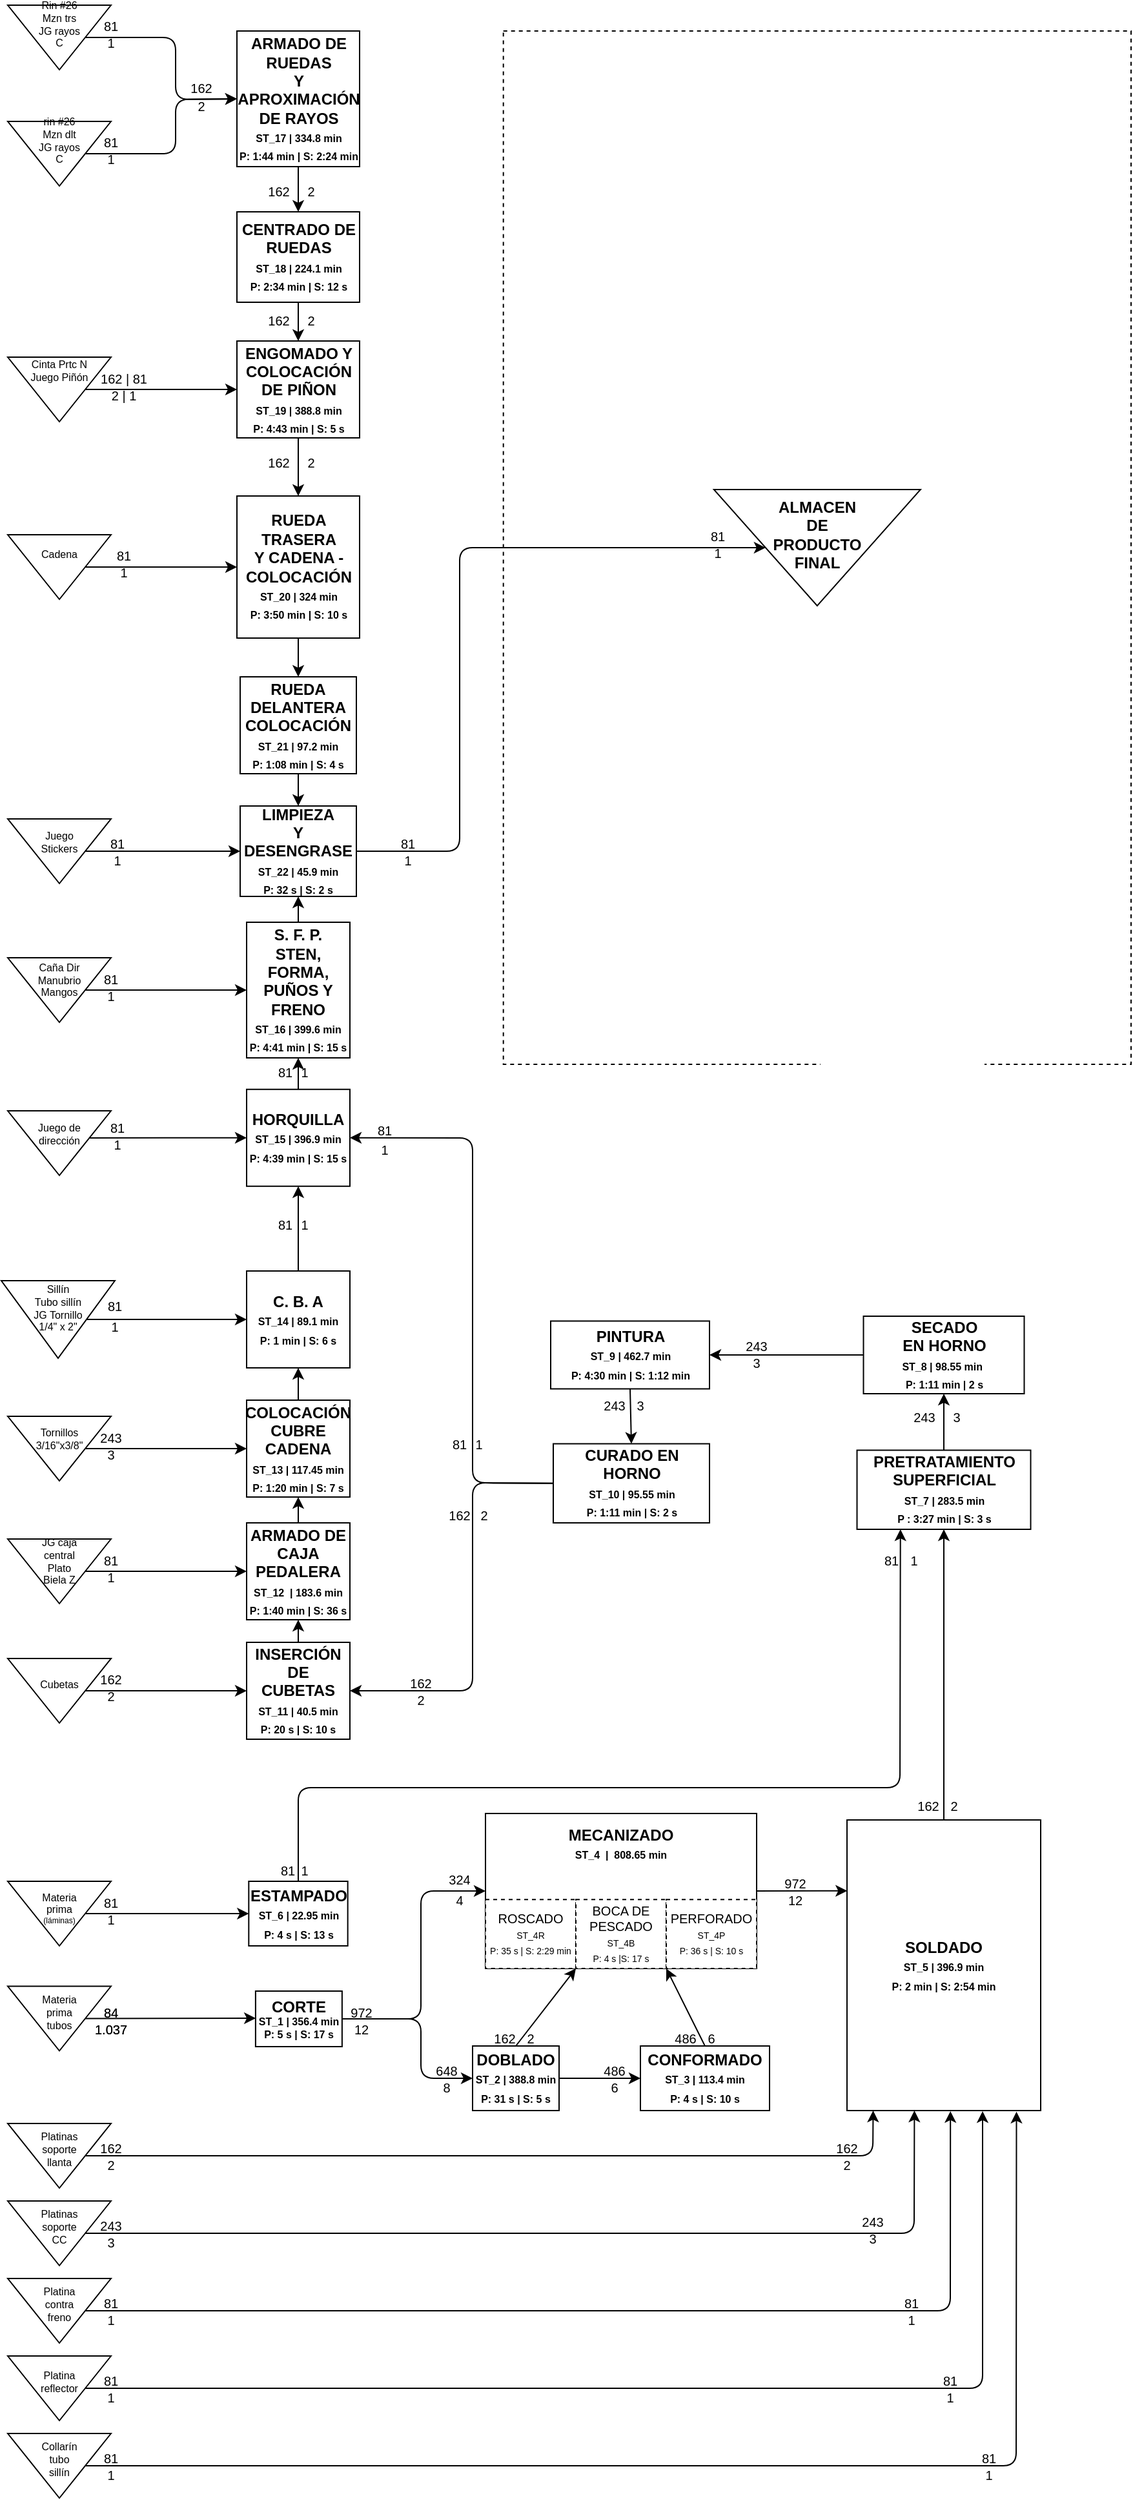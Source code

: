 <mxfile version="14.8.6" type="device"><diagram id="nn09dVtPtO_RdGGUCHOE" name="Page-1"><mxGraphModel dx="981" dy="566" grid="1" gridSize="10" guides="1" tooltips="1" connect="1" arrows="1" fold="1" page="1" pageScale="1" pageWidth="950" pageHeight="2000" math="0" shadow="0"><root><mxCell id="0"/><mxCell id="1" parent="0"/><mxCell id="mdoL7X3gb5Sx83lqv6_T-29" value="&lt;div&gt;PRETRATAMIENTO&lt;/div&gt;&lt;div&gt;SUPERFICIAL&lt;/div&gt;&lt;div&gt;&lt;font style=&quot;font-size: 8px&quot;&gt;ST_7 | 283.5 min&lt;br&gt;&lt;/font&gt;&lt;/div&gt;&lt;div&gt;&lt;font style=&quot;font-size: 8px&quot;&gt;P : 3:27 min | S: 3 s&lt;br&gt;&lt;/font&gt;&lt;/div&gt;" style="rounded=0;whiteSpace=wrap;html=1;fontStyle=1" parent="1" vertex="1"><mxGeometry x="697.75" y="1158.75" width="134.5" height="61.25" as="geometry"/></mxCell><mxCell id="mdoL7X3gb5Sx83lqv6_T-31" value="&lt;div&gt;SECADO &lt;br&gt;&lt;/div&gt;&lt;div&gt;EN HORNO&lt;/div&gt;&lt;div&gt;&lt;font style=&quot;font-size: 8px&quot;&gt;ST_8 | 98.55 min&lt;/font&gt;&lt;span style=&quot;white-space: pre&quot;&gt; &lt;/span&gt;&lt;span style=&quot;white-space: pre&quot;&gt;&lt;/span&gt;&lt;br&gt;&lt;/div&gt;&lt;div&gt;&lt;font style=&quot;font-size: 8px&quot;&gt;P: 1:11 min | 2 s&lt;br&gt;&lt;/font&gt;&lt;/div&gt;" style="rounded=0;whiteSpace=wrap;html=1;fontStyle=1" parent="1" vertex="1"><mxGeometry x="702.75" y="1055" width="124.5" height="60" as="geometry"/></mxCell><mxCell id="mdoL7X3gb5Sx83lqv6_T-33" value="&lt;div&gt;PINTURA&lt;/div&gt;&lt;div&gt;&lt;font style=&quot;font-size: 8px&quot;&gt;ST_9 | 462.7 min&lt;/font&gt;&lt;/div&gt;&lt;div&gt;&lt;font style=&quot;font-size: 8px&quot;&gt;P: 4:30 min | S: 1:12 min&lt;br&gt;&lt;/font&gt;&lt;/div&gt;" style="rounded=0;whiteSpace=wrap;html=1;fontStyle=1" parent="1" vertex="1"><mxGeometry x="460.5" y="1058.75" width="123" height="52.5" as="geometry"/></mxCell><mxCell id="mdoL7X3gb5Sx83lqv6_T-34" value="&lt;div&gt;CURADO EN HORNO&lt;/div&gt;&lt;div&gt;&lt;font style=&quot;font-size: 8px&quot;&gt;ST_10 | 95.55 min &lt;br&gt;&lt;/font&gt;&lt;/div&gt;&lt;div&gt;&lt;font style=&quot;font-size: 8px&quot;&gt;P: 1:11 min | S: 2 s&lt;/font&gt;&lt;br&gt;&lt;/div&gt;" style="rounded=0;whiteSpace=wrap;html=1;fontStyle=1" parent="1" vertex="1"><mxGeometry x="462.5" y="1153.76" width="121" height="61.24" as="geometry"/></mxCell><mxCell id="mdoL7X3gb5Sx83lqv6_T-37" value="&lt;div&gt;INSERCIÓN&lt;/div&gt;&lt;div&gt;DE&lt;/div&gt;&lt;div&gt;CUBETAS&lt;br&gt;&lt;/div&gt;&lt;div&gt;&lt;font style=&quot;font-size: 8px&quot;&gt;ST_11 | 40.5 min&lt;/font&gt;&lt;/div&gt;&lt;div&gt;&lt;font style=&quot;font-size: 8px&quot;&gt;P: 20 s | S: 10 s&lt;/font&gt;&lt;br&gt;&lt;/div&gt;" style="rounded=0;whiteSpace=wrap;html=1;fontStyle=1" parent="1" vertex="1"><mxGeometry x="225" y="1307.5" width="80" height="75" as="geometry"/></mxCell><mxCell id="mdoL7X3gb5Sx83lqv6_T-38" value="&lt;div&gt;ARMADO DE&lt;/div&gt;&lt;div&gt;CAJA PEDALERA&lt;br&gt;&lt;/div&gt;&lt;div&gt;&lt;font style=&quot;font-size: 8px&quot;&gt;ST_12&amp;nbsp; | 183.6 min&lt;/font&gt;&lt;/div&gt;&lt;div&gt;&lt;font style=&quot;font-size: 8px&quot;&gt;P: 1:40 min | S: 36 s&lt;/font&gt;&lt;br&gt;&lt;/div&gt;" style="rounded=0;whiteSpace=wrap;html=1;fontStyle=1" parent="1" vertex="1"><mxGeometry x="225" y="1215" width="80" height="75" as="geometry"/></mxCell><mxCell id="mdoL7X3gb5Sx83lqv6_T-41" value="&lt;div&gt;COLOCACIÓN&lt;/div&gt;&lt;div&gt;CUBRE CADENA&lt;br&gt;&lt;/div&gt;&lt;div&gt;&lt;font style=&quot;font-size: 8px&quot;&gt;ST_13 | 117.45 min&lt;/font&gt;&lt;/div&gt;&lt;div&gt;&lt;font style=&quot;font-size: 8px&quot;&gt;P: 1:20 min | S: 7 s&lt;/font&gt;&lt;br&gt;&lt;/div&gt;" style="rounded=0;whiteSpace=wrap;html=1;fontStyle=1" parent="1" vertex="1"><mxGeometry x="225" y="1120" width="80" height="75" as="geometry"/></mxCell><mxCell id="mdoL7X3gb5Sx83lqv6_T-43" value="&lt;div&gt;C. B. A &lt;br&gt;&lt;/div&gt;&lt;div&gt;&lt;font style=&quot;font-size: 8px&quot;&gt;ST_14 |&lt;/font&gt;&lt;font style=&quot;font-size: 8px&quot;&gt; 89.1 min&lt;/font&gt;&lt;/div&gt;&lt;div&gt;&lt;font style=&quot;font-size: 8px&quot;&gt;P: 1 min | S: 6 s&lt;br&gt;&lt;/font&gt;&lt;/div&gt;" style="rounded=0;whiteSpace=wrap;html=1;fontStyle=1" parent="1" vertex="1"><mxGeometry x="225" y="1020" width="80" height="75" as="geometry"/></mxCell><mxCell id="3Fs-vMycoZrkCLuWLSyi-307" value="" style="edgeStyle=orthogonalEdgeStyle;rounded=0;orthogonalLoop=1;jettySize=auto;html=1;fontSize=8;" parent="1" source="mdoL7X3gb5Sx83lqv6_T-45" target="mdoL7X3gb5Sx83lqv6_T-47" edge="1"><mxGeometry relative="1" as="geometry"/></mxCell><mxCell id="mdoL7X3gb5Sx83lqv6_T-45" value="HORQUILLA&lt;div&gt;&lt;font style=&quot;font-size: 8px&quot;&gt;ST_15 | 396.9 min&lt;/font&gt;&lt;/div&gt;&lt;div&gt;&lt;font style=&quot;font-size: 8px&quot;&gt;P: 4:39 min | S: 15 s&lt;br&gt;&lt;/font&gt;&lt;/div&gt;" style="rounded=0;whiteSpace=wrap;html=1;fontStyle=1" parent="1" vertex="1"><mxGeometry x="225" y="879.38" width="80" height="75" as="geometry"/></mxCell><mxCell id="mdoL7X3gb5Sx83lqv6_T-47" value="&lt;div&gt;S. F. P. &lt;br&gt;&lt;/div&gt;&lt;div&gt;STEN, FORMA, PUÑOS Y FRENO&lt;br&gt;&lt;/div&gt;&lt;div&gt;&lt;font style=&quot;font-size: 8px&quot;&gt;ST_16 | 399.6 min&lt;/font&gt;&lt;/div&gt;&lt;div&gt;&lt;font style=&quot;font-size: 8px&quot;&gt;P: 4:41 min | S: 15 s&lt;/font&gt;&lt;br&gt;&lt;/div&gt;" style="rounded=0;whiteSpace=wrap;html=1;fontStyle=1" parent="1" vertex="1"><mxGeometry x="225" y="750" width="80" height="105" as="geometry"/></mxCell><mxCell id="mdoL7X3gb5Sx83lqv6_T-49" value="&lt;div&gt;RUEDA TRASERA&lt;/div&gt;&lt;div&gt;Y CADENA - COLOCACIÓN&lt;font style=&quot;font-size: 8px&quot;&gt;&lt;br&gt;&lt;/font&gt;&lt;/div&gt;&lt;div&gt;&lt;font style=&quot;font-size: 8px&quot;&gt;ST_20 | 324 min&lt;br&gt;&lt;/font&gt;&lt;/div&gt;&lt;div&gt;&lt;font style=&quot;font-size: 8px&quot;&gt;P: 3:50 min | S: 10 s&lt;/font&gt;&lt;br&gt;&lt;/div&gt;" style="rounded=0;whiteSpace=wrap;html=1;fontStyle=1" parent="1" vertex="1"><mxGeometry x="217.5" y="420" width="95" height="110" as="geometry"/></mxCell><mxCell id="mdoL7X3gb5Sx83lqv6_T-50" value="&lt;div&gt;RUEDA DELANTERA&lt;/div&gt;&lt;div&gt;COLOCACIÓN&lt;br&gt;&lt;/div&gt;&lt;div&gt;&lt;font style=&quot;font-size: 8px&quot;&gt;ST_21 | 97.2 min&lt;/font&gt;&lt;/div&gt;&lt;div&gt;&lt;font style=&quot;font-size: 8px&quot;&gt;P: 1:08 min | S: 4 s&lt;br&gt;&lt;/font&gt;&lt;/div&gt;" style="rounded=0;whiteSpace=wrap;html=1;fontStyle=1" parent="1" vertex="1"><mxGeometry x="220" y="560" width="90" height="75" as="geometry"/></mxCell><mxCell id="mdoL7X3gb5Sx83lqv6_T-51" value="&lt;div&gt;LIMPIEZA&lt;/div&gt;&lt;div&gt;Y DESENGRASE&lt;br&gt;&lt;/div&gt;&lt;div&gt;&lt;font style=&quot;font-size: 8px&quot;&gt;ST_22 | 45.9 min&lt;/font&gt;&lt;/div&gt;&lt;div&gt;&lt;font style=&quot;font-size: 8px&quot;&gt;P: 32 s | S: 2 s&lt;/font&gt;&lt;br&gt;&lt;/div&gt;" style="rounded=0;whiteSpace=wrap;html=1;fontStyle=1" parent="1" vertex="1"><mxGeometry x="220" y="660" width="90" height="70" as="geometry"/></mxCell><mxCell id="mdoL7X3gb5Sx83lqv6_T-55" value="&lt;div&gt;ARMADO DE RUEDAS&lt;/div&gt;&lt;div&gt;Y APROXIMACIÓN DE RAYOS&lt;br&gt;&lt;/div&gt;&lt;div&gt;&lt;font style=&quot;font-size: 8px&quot;&gt;ST_17 | 334.8 min&lt;/font&gt;&lt;/div&gt;&lt;div&gt;&lt;font style=&quot;font-size: 8px&quot;&gt;P: 1:44 min | S: 2:24 min&lt;/font&gt;&lt;br&gt;&lt;/div&gt;" style="rounded=0;whiteSpace=wrap;html=1;fontStyle=1" parent="1" vertex="1"><mxGeometry x="217.5" y="60" width="95" height="105" as="geometry"/></mxCell><mxCell id="mdoL7X3gb5Sx83lqv6_T-56" value="CENTRADO DE RUEDAS&lt;br&gt;&lt;div&gt;&lt;font style=&quot;font-size: 8px&quot;&gt;ST_18 | 224.1 min&lt;/font&gt;&lt;/div&gt;&lt;div&gt;&lt;font style=&quot;font-size: 8px&quot;&gt;P: 2:34 min | S: 12 s&lt;br&gt;&lt;/font&gt;&lt;/div&gt;" style="rounded=0;whiteSpace=wrap;html=1;fontStyle=1" parent="1" vertex="1"><mxGeometry x="217.5" y="200" width="95" height="70" as="geometry"/></mxCell><mxCell id="mdoL7X3gb5Sx83lqv6_T-57" value="ENGOMADO Y COLOCACIÓN DE PIÑON&lt;br&gt;&lt;div&gt;&lt;font style=&quot;font-size: 8px&quot;&gt;ST_19 | 388.8 min&lt;/font&gt;&lt;/div&gt;&lt;div&gt;&lt;font style=&quot;font-size: 8px&quot;&gt;P: 4:43 min | S: 5 s&lt;/font&gt;&lt;br&gt;&lt;/div&gt;" style="rounded=0;whiteSpace=wrap;html=1;fontStyle=1" parent="1" vertex="1"><mxGeometry x="217.5" y="300" width="95" height="75" as="geometry"/></mxCell><mxCell id="3Fs-vMycoZrkCLuWLSyi-1" value="" style="endArrow=classic;html=1;exitX=0.5;exitY=0;exitDx=0;exitDy=0;entryX=0;entryY=0.5;entryDx=0;entryDy=0;" parent="1" source="mdoL7X3gb5Sx83lqv6_T-24" target="mdoL7X3gb5Sx83lqv6_T-27" edge="1"><mxGeometry width="50" height="50" relative="1" as="geometry"><mxPoint x="220" y="1510" as="sourcePoint"/><mxPoint x="270" y="1460" as="targetPoint"/></mxGeometry></mxCell><mxCell id="mdoL7X3gb5Sx83lqv6_T-3" value="" style="endArrow=classic;html=1;exitX=0.5;exitY=0;exitDx=0;exitDy=0;entryX=0.002;entryY=0.489;entryDx=0;entryDy=0;entryPerimeter=0;" parent="1" source="mdoL7X3gb5Sx83lqv6_T-1" target="mdoL7X3gb5Sx83lqv6_T-6" edge="1"><mxGeometry width="50" height="50" relative="1" as="geometry"><mxPoint x="130" y="1630" as="sourcePoint"/><mxPoint x="150" y="1625" as="targetPoint"/></mxGeometry></mxCell><mxCell id="3Fs-vMycoZrkCLuWLSyi-10" value="" style="endArrow=classic;html=1;exitX=0.5;exitY=0;exitDx=0;exitDy=0;entryX=0.135;entryY=1;entryDx=0;entryDy=0;entryPerimeter=0;" parent="1" source="3Fs-vMycoZrkCLuWLSyi-9" target="mdoL7X3gb5Sx83lqv6_T-22" edge="1"><mxGeometry width="50" height="50" relative="1" as="geometry"><mxPoint x="240" y="1740" as="sourcePoint"/><mxPoint x="290" y="1690" as="targetPoint"/><Array as="points"><mxPoint x="710" y="1705"/></Array></mxGeometry></mxCell><mxCell id="3Fs-vMycoZrkCLuWLSyi-11" value="" style="endArrow=classic;html=1;exitX=0.5;exitY=0;exitDx=0;exitDy=0;entryX=0.348;entryY=1;entryDx=0;entryDy=0;entryPerimeter=0;" parent="1" source="3Fs-vMycoZrkCLuWLSyi-8" target="mdoL7X3gb5Sx83lqv6_T-22" edge="1"><mxGeometry width="50" height="50" relative="1" as="geometry"><mxPoint x="118.5" y="1795" as="sourcePoint"/><mxPoint x="711" y="1710" as="targetPoint"/><Array as="points"><mxPoint x="742" y="1765"/></Array></mxGeometry></mxCell><mxCell id="3Fs-vMycoZrkCLuWLSyi-13" value="" style="group" parent="1" vertex="1" connectable="0"><mxGeometry x="40" y="1573.75" width="100" height="50" as="geometry"/></mxCell><mxCell id="3Fs-vMycoZrkCLuWLSyi-66" value="" style="group" parent="3Fs-vMycoZrkCLuWLSyi-13" vertex="1" connectable="0"><mxGeometry x="60" y="11.25" width="40" height="35" as="geometry"/></mxCell><mxCell id="3Fs-vMycoZrkCLuWLSyi-67" value="84" style="text;html=1;strokeColor=none;fillColor=none;align=center;verticalAlign=middle;whiteSpace=wrap;rounded=0;dashed=1;fontSize=10;" parent="3Fs-vMycoZrkCLuWLSyi-66" vertex="1"><mxGeometry width="40" height="17.5" as="geometry"/></mxCell><mxCell id="3Fs-vMycoZrkCLuWLSyi-68" value="1.037" style="text;html=1;strokeColor=none;fillColor=none;align=center;verticalAlign=middle;whiteSpace=wrap;rounded=0;dashed=1;fontSize=10;" parent="3Fs-vMycoZrkCLuWLSyi-66" vertex="1"><mxGeometry y="17.5" width="40" height="8.75" as="geometry"/></mxCell><mxCell id="3Fs-vMycoZrkCLuWLSyi-72" value="" style="group" parent="3Fs-vMycoZrkCLuWLSyi-13" vertex="1" connectable="0"><mxGeometry width="100" height="50" as="geometry"/></mxCell><mxCell id="mdoL7X3gb5Sx83lqv6_T-1" value="&lt;div style=&quot;font-size: 8px&quot;&gt;&lt;font style=&quot;font-size: 8px&quot;&gt;Materia&lt;/font&gt;&lt;/div&gt;&lt;div style=&quot;font-size: 8px&quot;&gt;&lt;font style=&quot;font-size: 8px&quot;&gt;prima&lt;/font&gt;&lt;/div&gt;&lt;div style=&quot;font-size: 8px&quot;&gt;&lt;font style=&quot;font-size: 8px&quot;&gt;tubos&lt;/font&gt;&lt;/div&gt;&lt;div style=&quot;font-size: 8px&quot;&gt;&lt;font style=&quot;font-size: 8px&quot;&gt;&lt;br&gt;&lt;/font&gt;&lt;/div&gt;" style="triangle;whiteSpace=wrap;html=1;direction=south;" parent="3Fs-vMycoZrkCLuWLSyi-72" vertex="1"><mxGeometry width="80" height="50" as="geometry"/></mxCell><mxCell id="3Fs-vMycoZrkCLuWLSyi-69" value="" style="group" parent="3Fs-vMycoZrkCLuWLSyi-72" vertex="1" connectable="0"><mxGeometry x="60" y="11.25" width="40" height="35" as="geometry"/></mxCell><mxCell id="3Fs-vMycoZrkCLuWLSyi-70" value="84" style="text;html=1;strokeColor=none;fillColor=none;align=center;verticalAlign=middle;whiteSpace=wrap;rounded=0;dashed=1;fontSize=10;" parent="3Fs-vMycoZrkCLuWLSyi-69" vertex="1"><mxGeometry width="40" height="17.5" as="geometry"/></mxCell><mxCell id="3Fs-vMycoZrkCLuWLSyi-71" value="1.037" style="text;html=1;strokeColor=none;fillColor=none;align=center;verticalAlign=middle;whiteSpace=wrap;rounded=0;dashed=1;fontSize=10;" parent="3Fs-vMycoZrkCLuWLSyi-69" vertex="1"><mxGeometry y="17.5" width="40" height="8.75" as="geometry"/></mxCell><mxCell id="3Fs-vMycoZrkCLuWLSyi-14" value="" style="endArrow=classic;html=1;exitX=1;exitY=0.5;exitDx=0;exitDy=0;entryX=0;entryY=0.5;entryDx=0;entryDy=0;" parent="1" source="mdoL7X3gb5Sx83lqv6_T-6" target="mdoL7X3gb5Sx83lqv6_T-7" edge="1"><mxGeometry width="50" height="50" relative="1" as="geometry"><mxPoint x="350" y="1595" as="sourcePoint"/><mxPoint x="400" y="1545" as="targetPoint"/><Array as="points"><mxPoint x="360" y="1599"/><mxPoint x="360" y="1645"/></Array></mxGeometry></mxCell><mxCell id="3Fs-vMycoZrkCLuWLSyi-16" value="" style="endArrow=classic;html=1;exitX=1;exitY=0.5;exitDx=0;exitDy=0;entryX=0;entryY=0.5;entryDx=0;entryDy=0;" parent="1" source="mdoL7X3gb5Sx83lqv6_T-6" target="mdoL7X3gb5Sx83lqv6_T-9" edge="1"><mxGeometry width="50" height="50" relative="1" as="geometry"><mxPoint x="380" y="1595" as="sourcePoint"/><mxPoint x="430" y="1545" as="targetPoint"/><Array as="points"><mxPoint x="360" y="1599"/><mxPoint x="360" y="1500"/></Array></mxGeometry></mxCell><mxCell id="3Fs-vMycoZrkCLuWLSyi-39" value="" style="group" parent="1" vertex="1" connectable="0"><mxGeometry x="370" y="1445" width="250" height="120" as="geometry"/></mxCell><mxCell id="mdoL7X3gb5Sx83lqv6_T-13" value="" style="group" parent="3Fs-vMycoZrkCLuWLSyi-39" vertex="1" connectable="0"><mxGeometry x="40" y="-5" width="210" height="120" as="geometry"/></mxCell><mxCell id="mdoL7X3gb5Sx83lqv6_T-9" value="&lt;table&gt;&lt;tbody&gt;&lt;tr&gt;&lt;td&gt;&lt;b&gt;&lt;br&gt;&lt;/b&gt;&lt;/td&gt;&lt;td&gt;&lt;b&gt;MECANIZADO&lt;/b&gt;&lt;br&gt;&lt;font size=&quot;1&quot;&gt;&lt;b style=&quot;font-size: 8px&quot;&gt;ST_4&amp;nbsp; |&amp;nbsp; 808.65 min&lt;br&gt;&lt;/b&gt;&lt;/font&gt;&lt;/td&gt;&lt;td&gt;&lt;b&gt;&lt;br&gt;&lt;/b&gt;&lt;/td&gt;&lt;/tr&gt;&lt;tr&gt;&lt;td&gt;&lt;b&gt;&lt;br&gt;&lt;/b&gt;&lt;/td&gt;&lt;td&gt;&lt;b&gt;&lt;br&gt;&lt;/b&gt;&lt;/td&gt;&lt;td&gt;&lt;b&gt;&lt;br&gt;&lt;/b&gt;&lt;/td&gt;&lt;/tr&gt;&lt;/tbody&gt;&lt;/table&gt;&lt;p&gt;&lt;/p&gt;" style="rounded=0;whiteSpace=wrap;html=1;align=center;verticalAlign=top;" parent="mdoL7X3gb5Sx83lqv6_T-13" vertex="1"><mxGeometry width="210" height="120" as="geometry"/></mxCell><mxCell id="mdoL7X3gb5Sx83lqv6_T-10" value="&lt;div&gt;ROSCADO&lt;/div&gt;&lt;div&gt;&lt;font style=&quot;font-size: 7px&quot;&gt;ST_4R&lt;/font&gt;&lt;/div&gt;&lt;div&gt;&lt;font style=&quot;font-size: 7px&quot;&gt;P: 35 s | S: 2:29 min&lt;br&gt;&lt;/font&gt;&lt;/div&gt;" style="rounded=0;whiteSpace=wrap;html=1;fontSize=10;dashed=1;" parent="mdoL7X3gb5Sx83lqv6_T-13" vertex="1"><mxGeometry y="66.667" width="70" height="53.333" as="geometry"/></mxCell><mxCell id="mdoL7X3gb5Sx83lqv6_T-11" value="&lt;div&gt;BOCA DE PESCADO&lt;/div&gt;&lt;div&gt;&lt;font style=&quot;font-size: 7px&quot;&gt;ST_4B&lt;/font&gt;&lt;/div&gt;&lt;div&gt;&lt;font style=&quot;font-size: 7px&quot;&gt;P: 4 s |S: 17 s&lt;br&gt;&lt;/font&gt;&lt;/div&gt;" style="rounded=0;whiteSpace=wrap;html=1;fontSize=10;dashed=1;" parent="mdoL7X3gb5Sx83lqv6_T-13" vertex="1"><mxGeometry x="70" y="66.665" width="70" height="53.335" as="geometry"/></mxCell><mxCell id="mdoL7X3gb5Sx83lqv6_T-12" value="&lt;div&gt;PERFORADO&lt;/div&gt;&lt;div&gt;&lt;font style=&quot;font-size: 7px&quot;&gt;ST_4P&lt;br&gt;&lt;/font&gt;&lt;/div&gt;&lt;div&gt;&lt;font style=&quot;font-size: 7px&quot;&gt;P: 36 s | S: 10 s&lt;br&gt;&lt;/font&gt;&lt;/div&gt;" style="rounded=0;whiteSpace=wrap;html=1;fontSize=10;dashed=1;" parent="mdoL7X3gb5Sx83lqv6_T-13" vertex="1"><mxGeometry x="140" y="66.667" width="70" height="53.333" as="geometry"/></mxCell><mxCell id="3Fs-vMycoZrkCLuWLSyi-53" value="" style="group" parent="3Fs-vMycoZrkCLuWLSyi-39" vertex="1" connectable="0"><mxGeometry y="35.001" width="40" height="42.778" as="geometry"/></mxCell><mxCell id="3Fs-vMycoZrkCLuWLSyi-54" value="324" style="text;html=1;strokeColor=none;fillColor=none;align=center;verticalAlign=middle;whiteSpace=wrap;rounded=0;dashed=1;fontSize=10;" parent="3Fs-vMycoZrkCLuWLSyi-53" vertex="1"><mxGeometry width="40" height="21.389" as="geometry"/></mxCell><mxCell id="3Fs-vMycoZrkCLuWLSyi-55" value="4" style="text;html=1;strokeColor=none;fillColor=none;align=center;verticalAlign=middle;whiteSpace=wrap;rounded=0;dashed=1;fontSize=10;" parent="3Fs-vMycoZrkCLuWLSyi-53" vertex="1"><mxGeometry y="21.389" width="40" height="10.694" as="geometry"/></mxCell><mxCell id="3Fs-vMycoZrkCLuWLSyi-40" value="" style="endArrow=classic;html=1;fontSize=10;exitX=1;exitY=0.5;exitDx=0;exitDy=0;entryX=0;entryY=0.5;entryDx=0;entryDy=0;" parent="1" source="mdoL7X3gb5Sx83lqv6_T-7" target="mdoL7X3gb5Sx83lqv6_T-8" edge="1"><mxGeometry width="50" height="50" relative="1" as="geometry"><mxPoint x="480" y="1640" as="sourcePoint"/><mxPoint x="530" y="1590" as="targetPoint"/></mxGeometry></mxCell><mxCell id="3Fs-vMycoZrkCLuWLSyi-61" value="" style="group" parent="1" vertex="1" connectable="0"><mxGeometry x="490" y="1620" width="140" height="50" as="geometry"/></mxCell><mxCell id="mdoL7X3gb5Sx83lqv6_T-8" value="&lt;div&gt;CONFORMADO&lt;/div&gt;&lt;div&gt;&lt;font style=&quot;font-size: 8px&quot;&gt;ST_3 | 113.4 min&lt;/font&gt;&lt;/div&gt;&lt;div&gt;&lt;font style=&quot;font-size: 8px&quot;&gt;P: 4 s | S: 10 s&lt;br&gt;&lt;/font&gt;&lt;/div&gt;" style="rounded=0;whiteSpace=wrap;html=1;fontStyle=1" parent="3Fs-vMycoZrkCLuWLSyi-61" vertex="1"><mxGeometry x="40" width="100" height="50" as="geometry"/></mxCell><mxCell id="3Fs-vMycoZrkCLuWLSyi-47" value="" style="group" parent="3Fs-vMycoZrkCLuWLSyi-61" vertex="1" connectable="0"><mxGeometry y="10" width="40" height="35" as="geometry"/></mxCell><mxCell id="3Fs-vMycoZrkCLuWLSyi-48" value="486" style="text;html=1;strokeColor=none;fillColor=none;align=center;verticalAlign=middle;whiteSpace=wrap;rounded=0;dashed=1;fontSize=10;" parent="3Fs-vMycoZrkCLuWLSyi-47" vertex="1"><mxGeometry width="40" height="17.5" as="geometry"/></mxCell><mxCell id="3Fs-vMycoZrkCLuWLSyi-49" value="6" style="text;html=1;strokeColor=none;fillColor=none;align=center;verticalAlign=middle;whiteSpace=wrap;rounded=0;dashed=1;fontSize=10;" parent="3Fs-vMycoZrkCLuWLSyi-47" vertex="1"><mxGeometry y="17.5" width="40" height="8.75" as="geometry"/></mxCell><mxCell id="3Fs-vMycoZrkCLuWLSyi-80" value="" style="endArrow=classic;html=1;fontSize=10;exitX=0.5;exitY=0;exitDx=0;exitDy=0;entryX=1;entryY=1;entryDx=0;entryDy=0;" parent="1" source="mdoL7X3gb5Sx83lqv6_T-7" target="mdoL7X3gb5Sx83lqv6_T-10" edge="1"><mxGeometry width="50" height="50" relative="1" as="geometry"><mxPoint x="440" y="1590" as="sourcePoint"/><mxPoint x="490" y="1540" as="targetPoint"/></mxGeometry></mxCell><mxCell id="3Fs-vMycoZrkCLuWLSyi-81" value="" style="endArrow=classic;html=1;fontSize=10;entryX=1;entryY=1;entryDx=0;entryDy=0;exitX=0.5;exitY=0;exitDx=0;exitDy=0;" parent="1" source="mdoL7X3gb5Sx83lqv6_T-8" target="mdoL7X3gb5Sx83lqv6_T-11" edge="1"><mxGeometry width="50" height="50" relative="1" as="geometry"><mxPoint x="470" y="1605" as="sourcePoint"/><mxPoint x="520" y="1555" as="targetPoint"/></mxGeometry></mxCell><mxCell id="3Fs-vMycoZrkCLuWLSyi-90" value="" style="group" parent="1" vertex="1" connectable="0"><mxGeometry x="360" y="1610" width="110" height="60" as="geometry"/></mxCell><mxCell id="3Fs-vMycoZrkCLuWLSyi-28" value="" style="group" parent="3Fs-vMycoZrkCLuWLSyi-90" vertex="1" connectable="0"><mxGeometry y="10" width="110" height="50.0" as="geometry"/></mxCell><mxCell id="3Fs-vMycoZrkCLuWLSyi-60" value="" style="group" parent="3Fs-vMycoZrkCLuWLSyi-28" vertex="1" connectable="0"><mxGeometry width="107" height="50" as="geometry"/></mxCell><mxCell id="mdoL7X3gb5Sx83lqv6_T-7" value="&lt;div&gt;DOBLADO&lt;/div&gt;&lt;div&gt;&lt;font style=&quot;font-size: 8px&quot;&gt;ST_2 | 388.8 min&lt;/font&gt;&lt;/div&gt;&lt;div&gt;&lt;font style=&quot;font-size: 8px&quot;&gt;P: 31 s | S: 5 s&lt;/font&gt;&lt;br&gt;&lt;/div&gt;" style="rounded=0;whiteSpace=wrap;html=1;fontStyle=1" parent="3Fs-vMycoZrkCLuWLSyi-60" vertex="1"><mxGeometry x="40" width="67" height="50" as="geometry"/></mxCell><mxCell id="3Fs-vMycoZrkCLuWLSyi-50" value="" style="group" parent="3Fs-vMycoZrkCLuWLSyi-60" vertex="1" connectable="0"><mxGeometry y="10" width="40" height="35" as="geometry"/></mxCell><mxCell id="3Fs-vMycoZrkCLuWLSyi-51" value="648" style="text;html=1;strokeColor=none;fillColor=none;align=center;verticalAlign=middle;whiteSpace=wrap;rounded=0;dashed=1;fontSize=10;" parent="3Fs-vMycoZrkCLuWLSyi-50" vertex="1"><mxGeometry width="40" height="17.5" as="geometry"/></mxCell><mxCell id="3Fs-vMycoZrkCLuWLSyi-52" value="8" style="text;html=1;strokeColor=none;fillColor=none;align=center;verticalAlign=middle;whiteSpace=wrap;rounded=0;dashed=1;fontSize=10;" parent="3Fs-vMycoZrkCLuWLSyi-50" vertex="1"><mxGeometry y="17.5" width="40" height="8.75" as="geometry"/></mxCell><mxCell id="3Fs-vMycoZrkCLuWLSyi-87" value="" style="group" parent="3Fs-vMycoZrkCLuWLSyi-90" vertex="1" connectable="0"><mxGeometry x="40" width="70" height="8.75" as="geometry"/></mxCell><mxCell id="3Fs-vMycoZrkCLuWLSyi-88" value="2" style="text;html=1;strokeColor=none;fillColor=none;align=center;verticalAlign=middle;whiteSpace=wrap;rounded=0;dashed=1;fontSize=10;" parent="3Fs-vMycoZrkCLuWLSyi-87" vertex="1"><mxGeometry x="40" width="10" height="8.75" as="geometry"/></mxCell><mxCell id="3Fs-vMycoZrkCLuWLSyi-89" value="162" style="text;html=1;strokeColor=none;fillColor=none;align=center;verticalAlign=middle;whiteSpace=wrap;rounded=0;dashed=1;fontSize=10;" parent="3Fs-vMycoZrkCLuWLSyi-87" vertex="1"><mxGeometry x="10" width="30" height="8.75" as="geometry"/></mxCell><mxCell id="3Fs-vMycoZrkCLuWLSyi-91" value="" style="group" parent="1" vertex="1" connectable="0"><mxGeometry x="540" y="1610" width="70" height="8.75" as="geometry"/></mxCell><mxCell id="3Fs-vMycoZrkCLuWLSyi-92" value="6" style="text;html=1;strokeColor=none;fillColor=none;align=center;verticalAlign=middle;whiteSpace=wrap;rounded=0;dashed=1;fontSize=10;" parent="3Fs-vMycoZrkCLuWLSyi-91" vertex="1"><mxGeometry x="40" width="10" height="8.75" as="geometry"/></mxCell><mxCell id="3Fs-vMycoZrkCLuWLSyi-93" value="486" style="text;html=1;strokeColor=none;fillColor=none;align=center;verticalAlign=middle;whiteSpace=wrap;rounded=0;dashed=1;fontSize=10;" parent="3Fs-vMycoZrkCLuWLSyi-91" vertex="1"><mxGeometry x="10" width="30" height="8.75" as="geometry"/></mxCell><mxCell id="3Fs-vMycoZrkCLuWLSyi-96" value="" style="endArrow=classic;html=1;fontSize=10;exitX=1;exitY=0.5;exitDx=0;exitDy=0;entryX=0.001;entryY=0.244;entryDx=0;entryDy=0;entryPerimeter=0;" parent="1" source="mdoL7X3gb5Sx83lqv6_T-9" target="mdoL7X3gb5Sx83lqv6_T-22" edge="1"><mxGeometry width="50" height="50" relative="1" as="geometry"><mxPoint x="670" y="1490" as="sourcePoint"/><mxPoint x="720" y="1440" as="targetPoint"/></mxGeometry></mxCell><mxCell id="3Fs-vMycoZrkCLuWLSyi-117" value="" style="group" parent="1" vertex="1" connectable="0"><mxGeometry x="40" y="1740" width="100" height="50" as="geometry"/></mxCell><mxCell id="3Fs-vMycoZrkCLuWLSyi-8" value="&lt;div style=&quot;font-size: 8px&quot;&gt;P&lt;font style=&quot;font-size: 8px&quot;&gt;latinas&lt;/font&gt;&lt;/div&gt;&lt;div style=&quot;font-size: 8px&quot;&gt;&lt;font style=&quot;font-size: 8px&quot;&gt;soporte&lt;/font&gt;&lt;/div&gt;&lt;div style=&quot;font-size: 8px&quot;&gt;&lt;font style=&quot;font-size: 8px&quot;&gt;CC&lt;/font&gt;&lt;/div&gt;&lt;div style=&quot;font-size: 8px&quot;&gt;&lt;font style=&quot;font-size: 8px&quot;&gt;&lt;br&gt;&lt;/font&gt;&lt;/div&gt;" style="triangle;whiteSpace=wrap;html=1;direction=south;" parent="3Fs-vMycoZrkCLuWLSyi-117" vertex="1"><mxGeometry width="80" height="50" as="geometry"/></mxCell><mxCell id="3Fs-vMycoZrkCLuWLSyi-76" value="" style="group" parent="3Fs-vMycoZrkCLuWLSyi-117" vertex="1" connectable="0"><mxGeometry x="60" y="10" width="40" height="35" as="geometry"/></mxCell><mxCell id="3Fs-vMycoZrkCLuWLSyi-77" value="243" style="text;html=1;strokeColor=none;fillColor=none;align=center;verticalAlign=middle;whiteSpace=wrap;rounded=0;dashed=1;fontSize=10;" parent="3Fs-vMycoZrkCLuWLSyi-76" vertex="1"><mxGeometry width="40" height="17.5" as="geometry"/></mxCell><mxCell id="3Fs-vMycoZrkCLuWLSyi-78" value="3" style="text;html=1;strokeColor=none;fillColor=none;align=center;verticalAlign=middle;whiteSpace=wrap;rounded=0;dashed=1;fontSize=10;" parent="3Fs-vMycoZrkCLuWLSyi-76" vertex="1"><mxGeometry y="17.5" width="40" height="8.75" as="geometry"/></mxCell><mxCell id="3Fs-vMycoZrkCLuWLSyi-118" value="" style="group" parent="1" vertex="1" connectable="0"><mxGeometry x="40" y="1680" width="100" height="50" as="geometry"/></mxCell><mxCell id="3Fs-vMycoZrkCLuWLSyi-9" value="&lt;div style=&quot;font-size: 8px&quot;&gt;&lt;font style=&quot;font-size: 8px&quot;&gt;Platinas&lt;/font&gt;&lt;/div&gt;&lt;div style=&quot;font-size: 8px&quot;&gt;&lt;font style=&quot;font-size: 8px&quot;&gt;soporte&lt;/font&gt;&lt;/div&gt;&lt;div style=&quot;font-size: 8px&quot;&gt;&lt;font style=&quot;font-size: 8px&quot;&gt;llanta&lt;/font&gt;&lt;/div&gt;&lt;div style=&quot;font-size: 8px&quot;&gt;&lt;font style=&quot;font-size: 8px&quot;&gt;&lt;br&gt;&lt;/font&gt;&lt;/div&gt;" style="triangle;whiteSpace=wrap;html=1;direction=south;" parent="3Fs-vMycoZrkCLuWLSyi-118" vertex="1"><mxGeometry width="80" height="50" as="geometry"/></mxCell><mxCell id="3Fs-vMycoZrkCLuWLSyi-73" value="" style="group" parent="3Fs-vMycoZrkCLuWLSyi-118" vertex="1" connectable="0"><mxGeometry x="60" y="10" width="40" height="35" as="geometry"/></mxCell><mxCell id="3Fs-vMycoZrkCLuWLSyi-74" value="162" style="text;html=1;strokeColor=none;fillColor=none;align=center;verticalAlign=middle;whiteSpace=wrap;rounded=0;dashed=1;fontSize=10;" parent="3Fs-vMycoZrkCLuWLSyi-73" vertex="1"><mxGeometry width="40" height="17.5" as="geometry"/></mxCell><mxCell id="3Fs-vMycoZrkCLuWLSyi-75" value="2" style="text;html=1;strokeColor=none;fillColor=none;align=center;verticalAlign=middle;whiteSpace=wrap;rounded=0;dashed=1;fontSize=10;" parent="3Fs-vMycoZrkCLuWLSyi-73" vertex="1"><mxGeometry y="17.5" width="40" height="8.75" as="geometry"/></mxCell><mxCell id="3Fs-vMycoZrkCLuWLSyi-119" value="" style="group" parent="1" vertex="1" connectable="0"><mxGeometry x="670" y="1690" width="40" height="35" as="geometry"/></mxCell><mxCell id="3Fs-vMycoZrkCLuWLSyi-120" value="162" style="text;html=1;strokeColor=none;fillColor=none;align=center;verticalAlign=middle;whiteSpace=wrap;rounded=0;dashed=1;fontSize=10;" parent="3Fs-vMycoZrkCLuWLSyi-119" vertex="1"><mxGeometry width="40" height="17.5" as="geometry"/></mxCell><mxCell id="3Fs-vMycoZrkCLuWLSyi-121" value="2" style="text;html=1;strokeColor=none;fillColor=none;align=center;verticalAlign=middle;whiteSpace=wrap;rounded=0;dashed=1;fontSize=10;" parent="3Fs-vMycoZrkCLuWLSyi-119" vertex="1"><mxGeometry y="17.5" width="40" height="8.75" as="geometry"/></mxCell><mxCell id="3Fs-vMycoZrkCLuWLSyi-122" value="" style="group" parent="1" vertex="1" connectable="0"><mxGeometry x="690" y="1747.5" width="40" height="35" as="geometry"/></mxCell><mxCell id="3Fs-vMycoZrkCLuWLSyi-123" value="243" style="text;html=1;strokeColor=none;fillColor=none;align=center;verticalAlign=middle;whiteSpace=wrap;rounded=0;dashed=1;fontSize=10;" parent="3Fs-vMycoZrkCLuWLSyi-122" vertex="1"><mxGeometry width="40" height="17.5" as="geometry"/></mxCell><mxCell id="3Fs-vMycoZrkCLuWLSyi-124" value="3" style="text;html=1;strokeColor=none;fillColor=none;align=center;verticalAlign=middle;whiteSpace=wrap;rounded=0;dashed=1;fontSize=10;" parent="3Fs-vMycoZrkCLuWLSyi-122" vertex="1"><mxGeometry y="17.5" width="40" height="8.75" as="geometry"/></mxCell><mxCell id="3Fs-vMycoZrkCLuWLSyi-125" value="" style="group" parent="1" vertex="1" connectable="0"><mxGeometry x="40" y="1800" width="100" height="50" as="geometry"/></mxCell><mxCell id="3Fs-vMycoZrkCLuWLSyi-126" value="&lt;div style=&quot;font-size: 8px&quot;&gt;P&lt;font style=&quot;font-size: 8px&quot;&gt;latina&lt;/font&gt;&lt;/div&gt;&lt;div style=&quot;font-size: 8px&quot;&gt;&lt;font style=&quot;font-size: 8px&quot;&gt;contra&lt;/font&gt;&lt;/div&gt;&lt;div style=&quot;font-size: 8px&quot;&gt;&lt;font style=&quot;font-size: 8px&quot;&gt;freno&lt;br&gt;&lt;/font&gt;&lt;/div&gt;&lt;div style=&quot;font-size: 8px&quot;&gt;&lt;font style=&quot;font-size: 8px&quot;&gt;&lt;br&gt;&lt;/font&gt;&lt;/div&gt;" style="triangle;whiteSpace=wrap;html=1;direction=south;" parent="3Fs-vMycoZrkCLuWLSyi-125" vertex="1"><mxGeometry width="80" height="50" as="geometry"/></mxCell><mxCell id="3Fs-vMycoZrkCLuWLSyi-127" value="" style="group" parent="3Fs-vMycoZrkCLuWLSyi-125" vertex="1" connectable="0"><mxGeometry x="60" y="10" width="40" height="35" as="geometry"/></mxCell><mxCell id="3Fs-vMycoZrkCLuWLSyi-128" value="81" style="text;html=1;strokeColor=none;fillColor=none;align=center;verticalAlign=middle;whiteSpace=wrap;rounded=0;dashed=1;fontSize=10;" parent="3Fs-vMycoZrkCLuWLSyi-127" vertex="1"><mxGeometry width="40" height="17.5" as="geometry"/></mxCell><mxCell id="3Fs-vMycoZrkCLuWLSyi-129" value="1" style="text;html=1;strokeColor=none;fillColor=none;align=center;verticalAlign=middle;whiteSpace=wrap;rounded=0;dashed=1;fontSize=10;" parent="3Fs-vMycoZrkCLuWLSyi-127" vertex="1"><mxGeometry y="17.5" width="40" height="8.75" as="geometry"/></mxCell><mxCell id="3Fs-vMycoZrkCLuWLSyi-131" value="" style="group" parent="1" vertex="1" connectable="0"><mxGeometry x="40" y="1860" width="100" height="50" as="geometry"/></mxCell><mxCell id="3Fs-vMycoZrkCLuWLSyi-132" value="&lt;div style=&quot;font-size: 8px&quot;&gt;&lt;font style=&quot;font-size: 8px&quot;&gt;Platina&lt;/font&gt;&lt;font style=&quot;font-size: 8px&quot;&gt;&lt;br&gt;&lt;/font&gt;&lt;/div&gt;&lt;div style=&quot;font-size: 8px&quot;&gt;&lt;font style=&quot;font-size: 8px&quot;&gt;reflector&lt;/font&gt;&lt;/div&gt;&lt;div style=&quot;font-size: 8px&quot;&gt;&lt;font style=&quot;font-size: 8px&quot;&gt;&lt;br&gt;&lt;/font&gt;&lt;/div&gt;" style="triangle;whiteSpace=wrap;html=1;direction=south;" parent="3Fs-vMycoZrkCLuWLSyi-131" vertex="1"><mxGeometry width="80" height="50" as="geometry"/></mxCell><mxCell id="3Fs-vMycoZrkCLuWLSyi-133" value="" style="group" parent="3Fs-vMycoZrkCLuWLSyi-131" vertex="1" connectable="0"><mxGeometry x="60" y="10" width="40" height="35" as="geometry"/></mxCell><mxCell id="3Fs-vMycoZrkCLuWLSyi-134" value="81" style="text;html=1;strokeColor=none;fillColor=none;align=center;verticalAlign=middle;whiteSpace=wrap;rounded=0;dashed=1;fontSize=10;" parent="3Fs-vMycoZrkCLuWLSyi-133" vertex="1"><mxGeometry width="40" height="17.5" as="geometry"/></mxCell><mxCell id="3Fs-vMycoZrkCLuWLSyi-135" value="1" style="text;html=1;strokeColor=none;fillColor=none;align=center;verticalAlign=middle;whiteSpace=wrap;rounded=0;dashed=1;fontSize=10;" parent="3Fs-vMycoZrkCLuWLSyi-133" vertex="1"><mxGeometry y="17.5" width="40" height="8.75" as="geometry"/></mxCell><mxCell id="3Fs-vMycoZrkCLuWLSyi-136" value="" style="endArrow=classic;html=1;fontSize=10;exitX=0.5;exitY=0;exitDx=0;exitDy=0;entryX=0.534;entryY=1.002;entryDx=0;entryDy=0;entryPerimeter=0;" parent="1" source="3Fs-vMycoZrkCLuWLSyi-126" target="mdoL7X3gb5Sx83lqv6_T-22" edge="1"><mxGeometry width="50" height="50" relative="1" as="geometry"><mxPoint x="250" y="1870" as="sourcePoint"/><mxPoint x="300" y="1820" as="targetPoint"/><Array as="points"><mxPoint x="770" y="1825"/></Array></mxGeometry></mxCell><mxCell id="3Fs-vMycoZrkCLuWLSyi-137" value="" style="endArrow=classic;html=1;fontSize=10;exitX=0.5;exitY=0;exitDx=0;exitDy=0;entryX=0.7;entryY=1.002;entryDx=0;entryDy=0;entryPerimeter=0;" parent="1" source="3Fs-vMycoZrkCLuWLSyi-132" target="mdoL7X3gb5Sx83lqv6_T-22" edge="1"><mxGeometry width="50" height="50" relative="1" as="geometry"><mxPoint x="450" y="1900" as="sourcePoint"/><mxPoint x="500" y="1850" as="targetPoint"/><Array as="points"><mxPoint x="795" y="1885"/></Array></mxGeometry></mxCell><mxCell id="3Fs-vMycoZrkCLuWLSyi-138" value="" style="group" parent="1" vertex="1" connectable="0"><mxGeometry x="720" y="1810" width="40" height="35" as="geometry"/></mxCell><mxCell id="3Fs-vMycoZrkCLuWLSyi-139" value="81" style="text;html=1;strokeColor=none;fillColor=none;align=center;verticalAlign=middle;whiteSpace=wrap;rounded=0;dashed=1;fontSize=10;" parent="3Fs-vMycoZrkCLuWLSyi-138" vertex="1"><mxGeometry width="40" height="17.5" as="geometry"/></mxCell><mxCell id="3Fs-vMycoZrkCLuWLSyi-140" value="1" style="text;html=1;strokeColor=none;fillColor=none;align=center;verticalAlign=middle;whiteSpace=wrap;rounded=0;dashed=1;fontSize=10;" parent="3Fs-vMycoZrkCLuWLSyi-138" vertex="1"><mxGeometry y="17.5" width="40" height="8.75" as="geometry"/></mxCell><mxCell id="3Fs-vMycoZrkCLuWLSyi-141" value="" style="group" parent="1" vertex="1" connectable="0"><mxGeometry x="750" y="1870" width="40" height="35" as="geometry"/></mxCell><mxCell id="3Fs-vMycoZrkCLuWLSyi-142" value="81" style="text;html=1;strokeColor=none;fillColor=none;align=center;verticalAlign=middle;whiteSpace=wrap;rounded=0;dashed=1;fontSize=10;" parent="3Fs-vMycoZrkCLuWLSyi-141" vertex="1"><mxGeometry width="40" height="17.5" as="geometry"/></mxCell><mxCell id="3Fs-vMycoZrkCLuWLSyi-143" value="1" style="text;html=1;strokeColor=none;fillColor=none;align=center;verticalAlign=middle;whiteSpace=wrap;rounded=0;dashed=1;fontSize=10;" parent="3Fs-vMycoZrkCLuWLSyi-141" vertex="1"><mxGeometry y="17.5" width="40" height="8.75" as="geometry"/></mxCell><mxCell id="3Fs-vMycoZrkCLuWLSyi-146" value="" style="group" parent="1" vertex="1" connectable="0"><mxGeometry x="718.25" y="1430" width="70" height="8.75" as="geometry"/></mxCell><mxCell id="3Fs-vMycoZrkCLuWLSyi-147" value="2" style="text;html=1;strokeColor=none;fillColor=none;align=center;verticalAlign=middle;whiteSpace=wrap;rounded=0;dashed=1;fontSize=10;" parent="3Fs-vMycoZrkCLuWLSyi-146" vertex="1"><mxGeometry x="50" width="10" height="8.75" as="geometry"/></mxCell><mxCell id="3Fs-vMycoZrkCLuWLSyi-148" value="&lt;div&gt;162&lt;/div&gt;" style="text;html=1;strokeColor=none;fillColor=none;align=center;verticalAlign=middle;whiteSpace=wrap;rounded=0;dashed=1;fontSize=10;" parent="3Fs-vMycoZrkCLuWLSyi-146" vertex="1"><mxGeometry x="15" width="40" height="8.75" as="geometry"/></mxCell><mxCell id="3Fs-vMycoZrkCLuWLSyi-155" value="" style="group" parent="1" vertex="1" connectable="0"><mxGeometry x="630" y="1445" width="210" height="225" as="geometry"/></mxCell><mxCell id="mdoL7X3gb5Sx83lqv6_T-22" value="&lt;div&gt;SOLDADO&lt;/div&gt;&lt;div&gt;&lt;font style=&quot;font-size: 8px&quot;&gt;ST_5 | 396.9 min&lt;/font&gt;&lt;/div&gt;&lt;div&gt;&lt;font style=&quot;font-size: 8px&quot;&gt;P: 2 min | S: 2:54 min&lt;br&gt;&lt;/font&gt;&lt;/div&gt;" style="rounded=0;whiteSpace=wrap;html=1;fontStyle=1" parent="3Fs-vMycoZrkCLuWLSyi-155" vertex="1"><mxGeometry x="60" width="150" height="225" as="geometry"/></mxCell><mxCell id="3Fs-vMycoZrkCLuWLSyi-97" value="" style="group" parent="3Fs-vMycoZrkCLuWLSyi-155" vertex="1" connectable="0"><mxGeometry y="40" width="40" height="35" as="geometry"/></mxCell><mxCell id="3Fs-vMycoZrkCLuWLSyi-98" value="972" style="text;html=1;strokeColor=none;fillColor=none;align=center;verticalAlign=middle;whiteSpace=wrap;rounded=0;dashed=1;fontSize=10;" parent="3Fs-vMycoZrkCLuWLSyi-97" vertex="1"><mxGeometry width="40" height="17.5" as="geometry"/></mxCell><mxCell id="3Fs-vMycoZrkCLuWLSyi-99" value="12" style="text;html=1;strokeColor=none;fillColor=none;align=center;verticalAlign=middle;whiteSpace=wrap;rounded=0;dashed=1;fontSize=10;" parent="3Fs-vMycoZrkCLuWLSyi-97" vertex="1"><mxGeometry y="17.5" width="40" height="8.75" as="geometry"/></mxCell><mxCell id="3Fs-vMycoZrkCLuWLSyi-163" value="" style="group" parent="1" vertex="1" connectable="0"><mxGeometry x="40" y="1492.5" width="100" height="50" as="geometry"/></mxCell><mxCell id="mdoL7X3gb5Sx83lqv6_T-24" value="&lt;div style=&quot;font-size: 8px&quot;&gt;&lt;font style=&quot;font-size: 8px&quot;&gt;Materia&lt;/font&gt;&lt;/div&gt;&lt;div style=&quot;font-size: 8px&quot;&gt;&lt;font style=&quot;font-size: 8px&quot;&gt;prima&lt;/font&gt;&lt;/div&gt;&lt;div style=&quot;font-size: 6px&quot;&gt;&lt;font style=&quot;font-size: 6px&quot;&gt;(láminas)&lt;br&gt;&lt;/font&gt;&lt;/div&gt;&lt;div style=&quot;font-size: 8px&quot;&gt;&lt;font style=&quot;font-size: 8px&quot;&gt;&lt;br&gt;&lt;/font&gt;&lt;/div&gt;" style="triangle;whiteSpace=wrap;html=1;direction=south;" parent="3Fs-vMycoZrkCLuWLSyi-163" vertex="1"><mxGeometry width="80" height="50" as="geometry"/></mxCell><mxCell id="3Fs-vMycoZrkCLuWLSyi-160" value="" style="group" parent="3Fs-vMycoZrkCLuWLSyi-163" vertex="1" connectable="0"><mxGeometry x="60" y="7.5" width="40" height="35" as="geometry"/></mxCell><mxCell id="3Fs-vMycoZrkCLuWLSyi-161" value="81" style="text;html=1;strokeColor=none;fillColor=none;align=center;verticalAlign=middle;whiteSpace=wrap;rounded=0;dashed=1;fontSize=10;" parent="3Fs-vMycoZrkCLuWLSyi-160" vertex="1"><mxGeometry width="40" height="17.5" as="geometry"/></mxCell><mxCell id="3Fs-vMycoZrkCLuWLSyi-162" value="1" style="text;html=1;strokeColor=none;fillColor=none;align=center;verticalAlign=middle;whiteSpace=wrap;rounded=0;dashed=1;fontSize=10;" parent="3Fs-vMycoZrkCLuWLSyi-160" vertex="1"><mxGeometry y="17.5" width="40" height="8.75" as="geometry"/></mxCell><mxCell id="3Fs-vMycoZrkCLuWLSyi-166" value="" style="endArrow=classic;html=1;fontSize=10;exitX=0.5;exitY=0;exitDx=0;exitDy=0;entryX=0.5;entryY=1;entryDx=0;entryDy=0;" parent="1" source="mdoL7X3gb5Sx83lqv6_T-22" target="mdoL7X3gb5Sx83lqv6_T-29" edge="1"><mxGeometry width="50" height="50" relative="1" as="geometry"><mxPoint x="610" y="1360" as="sourcePoint"/><mxPoint x="660" y="1310" as="targetPoint"/></mxGeometry></mxCell><mxCell id="3Fs-vMycoZrkCLuWLSyi-171" value="" style="endArrow=classic;html=1;fontSize=10;exitX=0.5;exitY=0;exitDx=0;exitDy=0;entryX=0.25;entryY=1;entryDx=0;entryDy=0;" parent="1" source="mdoL7X3gb5Sx83lqv6_T-27" target="mdoL7X3gb5Sx83lqv6_T-29" edge="1"><mxGeometry width="50" height="50" relative="1" as="geometry"><mxPoint x="393.85" y="1420" as="sourcePoint"/><mxPoint x="443.85" y="1370" as="targetPoint"/><Array as="points"><mxPoint x="265" y="1420"/><mxPoint x="731" y="1420"/></Array></mxGeometry></mxCell><mxCell id="3Fs-vMycoZrkCLuWLSyi-192" value="" style="group" parent="1" vertex="1" connectable="0"><mxGeometry x="50" y="1870" width="100" height="50" as="geometry"/></mxCell><mxCell id="3Fs-vMycoZrkCLuWLSyi-194" value="" style="group" parent="3Fs-vMycoZrkCLuWLSyi-192" vertex="1" connectable="0"><mxGeometry x="50" y="60" width="40" height="35" as="geometry"/></mxCell><mxCell id="3Fs-vMycoZrkCLuWLSyi-195" value="81" style="text;html=1;strokeColor=none;fillColor=none;align=center;verticalAlign=middle;whiteSpace=wrap;rounded=0;dashed=1;fontSize=10;" parent="3Fs-vMycoZrkCLuWLSyi-194" vertex="1"><mxGeometry width="40" height="17.5" as="geometry"/></mxCell><mxCell id="3Fs-vMycoZrkCLuWLSyi-196" value="1" style="text;html=1;strokeColor=none;fillColor=none;align=center;verticalAlign=middle;whiteSpace=wrap;rounded=0;dashed=1;fontSize=10;" parent="3Fs-vMycoZrkCLuWLSyi-194" vertex="1"><mxGeometry y="17.5" width="40" height="8.75" as="geometry"/></mxCell><mxCell id="3Fs-vMycoZrkCLuWLSyi-193" value="&lt;div style=&quot;font-size: 8px&quot;&gt;&lt;font style=&quot;font-size: 8px&quot;&gt;Collarín &lt;br&gt;&lt;/font&gt;&lt;/div&gt;&lt;div style=&quot;font-size: 8px&quot;&gt;&lt;font style=&quot;font-size: 8px&quot;&gt;tubo &lt;br&gt;&lt;/font&gt;&lt;/div&gt;&lt;div style=&quot;font-size: 8px&quot;&gt;&lt;font style=&quot;font-size: 8px&quot;&gt;sillín&lt;/font&gt;&lt;/div&gt;&lt;div style=&quot;font-size: 8px&quot;&gt;&lt;font style=&quot;font-size: 8px&quot;&gt;&lt;br&gt;&lt;/font&gt;&lt;/div&gt;" style="triangle;whiteSpace=wrap;html=1;direction=south;" parent="1" vertex="1"><mxGeometry x="40" y="1920" width="80" height="50" as="geometry"/></mxCell><mxCell id="3Fs-vMycoZrkCLuWLSyi-197" value="" style="endArrow=classic;html=1;fontSize=10;exitX=0.5;exitY=0;exitDx=0;exitDy=0;entryX=0.875;entryY=1.004;entryDx=0;entryDy=0;entryPerimeter=0;" parent="1" source="3Fs-vMycoZrkCLuWLSyi-193" target="mdoL7X3gb5Sx83lqv6_T-22" edge="1"><mxGeometry width="50" height="50" relative="1" as="geometry"><mxPoint x="180" y="1970" as="sourcePoint"/><mxPoint x="820" y="1700" as="targetPoint"/><Array as="points"><mxPoint x="821" y="1945"/></Array></mxGeometry></mxCell><mxCell id="3Fs-vMycoZrkCLuWLSyi-201" value="" style="group" parent="1" vertex="1" connectable="0"><mxGeometry x="780" y="1930" width="40" height="35" as="geometry"/></mxCell><mxCell id="3Fs-vMycoZrkCLuWLSyi-202" value="81" style="text;html=1;strokeColor=none;fillColor=none;align=center;verticalAlign=middle;whiteSpace=wrap;rounded=0;dashed=1;fontSize=10;" parent="3Fs-vMycoZrkCLuWLSyi-201" vertex="1"><mxGeometry width="40" height="17.5" as="geometry"/></mxCell><mxCell id="3Fs-vMycoZrkCLuWLSyi-203" value="1" style="text;html=1;strokeColor=none;fillColor=none;align=center;verticalAlign=middle;whiteSpace=wrap;rounded=0;dashed=1;fontSize=10;" parent="3Fs-vMycoZrkCLuWLSyi-201" vertex="1"><mxGeometry y="17.5" width="40" height="8.75" as="geometry"/></mxCell><mxCell id="3Fs-vMycoZrkCLuWLSyi-170" value="81" style="text;html=1;strokeColor=none;fillColor=none;align=center;verticalAlign=middle;whiteSpace=wrap;rounded=0;dashed=1;fontSize=10;" parent="1" vertex="1"><mxGeometry x="710" y="1240" width="28.57" height="8.75" as="geometry"/></mxCell><mxCell id="3Fs-vMycoZrkCLuWLSyi-169" value="1" style="text;html=1;strokeColor=none;fillColor=none;align=center;verticalAlign=middle;whiteSpace=wrap;rounded=0;dashed=1;fontSize=10;" parent="1" vertex="1"><mxGeometry x="738.571" y="1240" width="5.714" height="8.75" as="geometry"/></mxCell><mxCell id="3Fs-vMycoZrkCLuWLSyi-212" value="" style="endArrow=classic;html=1;fontSize=10;exitX=0.5;exitY=0;exitDx=0;exitDy=0;entryX=0.5;entryY=1;entryDx=0;entryDy=0;" parent="1" source="mdoL7X3gb5Sx83lqv6_T-29" target="mdoL7X3gb5Sx83lqv6_T-31" edge="1"><mxGeometry width="50" height="50" relative="1" as="geometry"><mxPoint x="600" y="1160" as="sourcePoint"/><mxPoint x="650" y="1110" as="targetPoint"/></mxGeometry></mxCell><mxCell id="3Fs-vMycoZrkCLuWLSyi-213" value="" style="group" parent="1" vertex="1" connectable="0"><mxGeometry x="730" y="1128.75" width="70" height="8.75" as="geometry"/></mxCell><mxCell id="3Fs-vMycoZrkCLuWLSyi-214" value="3" style="text;html=1;strokeColor=none;fillColor=none;align=center;verticalAlign=middle;whiteSpace=wrap;rounded=0;dashed=1;fontSize=10;" parent="3Fs-vMycoZrkCLuWLSyi-213" vertex="1"><mxGeometry x="30" width="30" height="8.75" as="geometry"/></mxCell><mxCell id="3Fs-vMycoZrkCLuWLSyi-215" value="243" style="text;html=1;strokeColor=none;fillColor=none;align=center;verticalAlign=middle;whiteSpace=wrap;rounded=0;dashed=1;fontSize=10;" parent="3Fs-vMycoZrkCLuWLSyi-213" vertex="1"><mxGeometry width="40" height="8.75" as="geometry"/></mxCell><mxCell id="3Fs-vMycoZrkCLuWLSyi-217" value="" style="endArrow=classic;html=1;fontSize=10;entryX=1;entryY=0.5;entryDx=0;entryDy=0;exitX=0;exitY=0.5;exitDx=0;exitDy=0;" parent="1" source="mdoL7X3gb5Sx83lqv6_T-31" target="mdoL7X3gb5Sx83lqv6_T-33" edge="1"><mxGeometry width="50" height="50" relative="1" as="geometry"><mxPoint x="670" y="1090" as="sourcePoint"/><mxPoint x="720" y="1040" as="targetPoint"/></mxGeometry></mxCell><mxCell id="3Fs-vMycoZrkCLuWLSyi-218" value="" style="endArrow=classic;html=1;fontSize=10;exitX=0.5;exitY=1;exitDx=0;exitDy=0;entryX=0.5;entryY=0;entryDx=0;entryDy=0;" parent="1" source="mdoL7X3gb5Sx83lqv6_T-33" target="mdoL7X3gb5Sx83lqv6_T-34" edge="1"><mxGeometry width="50" height="50" relative="1" as="geometry"><mxPoint x="600" y="1100" as="sourcePoint"/><mxPoint x="650" y="1050" as="targetPoint"/></mxGeometry></mxCell><mxCell id="3Fs-vMycoZrkCLuWLSyi-219" value="" style="group" parent="1" vertex="1" connectable="0"><mxGeometry x="490" y="1120" width="70" height="8.75" as="geometry"/></mxCell><mxCell id="3Fs-vMycoZrkCLuWLSyi-220" value="3" style="text;html=1;strokeColor=none;fillColor=none;align=center;verticalAlign=middle;whiteSpace=wrap;rounded=0;dashed=1;fontSize=10;" parent="3Fs-vMycoZrkCLuWLSyi-219" vertex="1"><mxGeometry x="20" width="40" height="8.75" as="geometry"/></mxCell><mxCell id="3Fs-vMycoZrkCLuWLSyi-221" value="243" style="text;html=1;strokeColor=none;fillColor=none;align=center;verticalAlign=middle;whiteSpace=wrap;rounded=0;dashed=1;fontSize=10;" parent="3Fs-vMycoZrkCLuWLSyi-219" vertex="1"><mxGeometry width="40" height="8.75" as="geometry"/></mxCell><mxCell id="3Fs-vMycoZrkCLuWLSyi-222" value="" style="group" parent="1" vertex="1" connectable="0"><mxGeometry x="600" y="1068.75" width="40" height="35" as="geometry"/></mxCell><mxCell id="3Fs-vMycoZrkCLuWLSyi-223" value="243" style="text;html=1;strokeColor=none;fillColor=none;align=center;verticalAlign=middle;whiteSpace=wrap;rounded=0;dashed=1;fontSize=10;" parent="3Fs-vMycoZrkCLuWLSyi-222" vertex="1"><mxGeometry width="40" height="17.5" as="geometry"/></mxCell><mxCell id="3Fs-vMycoZrkCLuWLSyi-224" value="3" style="text;html=1;strokeColor=none;fillColor=none;align=center;verticalAlign=middle;whiteSpace=wrap;rounded=0;dashed=1;fontSize=10;" parent="3Fs-vMycoZrkCLuWLSyi-222" vertex="1"><mxGeometry y="17.5" width="40" height="8.75" as="geometry"/></mxCell><mxCell id="3Fs-vMycoZrkCLuWLSyi-230" value="" style="endArrow=classic;html=1;fontSize=10;exitX=0;exitY=0.5;exitDx=0;exitDy=0;entryX=1;entryY=0.5;entryDx=0;entryDy=0;" parent="1" source="mdoL7X3gb5Sx83lqv6_T-34" target="mdoL7X3gb5Sx83lqv6_T-37" edge="1"><mxGeometry width="50" height="50" relative="1" as="geometry"><mxPoint x="360" y="1340" as="sourcePoint"/><mxPoint x="410" y="1290" as="targetPoint"/><Array as="points"><mxPoint x="400" y="1184"/><mxPoint x="400" y="1345"/></Array></mxGeometry></mxCell><mxCell id="3Fs-vMycoZrkCLuWLSyi-231" value="" style="endArrow=classic;html=1;fontSize=10;exitX=0.5;exitY=0;exitDx=0;exitDy=0;entryX=0.5;entryY=1;entryDx=0;entryDy=0;" parent="1" source="mdoL7X3gb5Sx83lqv6_T-37" target="mdoL7X3gb5Sx83lqv6_T-38" edge="1"><mxGeometry width="50" height="50" relative="1" as="geometry"><mxPoint x="310" y="1299" as="sourcePoint"/><mxPoint x="360" y="1248.75" as="targetPoint"/></mxGeometry></mxCell><mxCell id="3Fs-vMycoZrkCLuWLSyi-232" value="" style="endArrow=classic;html=1;fontSize=10;exitX=0.5;exitY=0;exitDx=0;exitDy=0;entryX=0.5;entryY=1;entryDx=0;entryDy=0;" parent="1" source="mdoL7X3gb5Sx83lqv6_T-38" target="mdoL7X3gb5Sx83lqv6_T-41" edge="1"><mxGeometry width="50" height="50" relative="1" as="geometry"><mxPoint x="310" y="1200" as="sourcePoint"/><mxPoint x="360" y="1150" as="targetPoint"/></mxGeometry></mxCell><mxCell id="3Fs-vMycoZrkCLuWLSyi-233" value="" style="endArrow=classic;html=1;fontSize=10;exitX=0.5;exitY=0;exitDx=0;exitDy=0;entryX=0.5;entryY=1;entryDx=0;entryDy=0;" parent="1" source="mdoL7X3gb5Sx83lqv6_T-41" target="mdoL7X3gb5Sx83lqv6_T-43" edge="1"><mxGeometry width="50" height="50" relative="1" as="geometry"><mxPoint x="351.92" y="1120" as="sourcePoint"/><mxPoint x="401.92" y="1070" as="targetPoint"/></mxGeometry></mxCell><mxCell id="3Fs-vMycoZrkCLuWLSyi-234" value="" style="group" parent="1" vertex="1" connectable="0"><mxGeometry x="340" y="1330" width="40" height="35" as="geometry"/></mxCell><mxCell id="3Fs-vMycoZrkCLuWLSyi-235" value="162" style="text;html=1;strokeColor=none;fillColor=none;align=center;verticalAlign=middle;whiteSpace=wrap;rounded=0;dashed=1;fontSize=10;" parent="3Fs-vMycoZrkCLuWLSyi-234" vertex="1"><mxGeometry width="40" height="17.5" as="geometry"/></mxCell><mxCell id="3Fs-vMycoZrkCLuWLSyi-236" value="2" style="text;html=1;strokeColor=none;fillColor=none;align=center;verticalAlign=middle;whiteSpace=wrap;rounded=0;dashed=1;fontSize=10;" parent="3Fs-vMycoZrkCLuWLSyi-234" vertex="1"><mxGeometry y="17.5" width="40" height="8.75" as="geometry"/></mxCell><mxCell id="3Fs-vMycoZrkCLuWLSyi-237" value="" style="group" parent="1" vertex="1" connectable="0"><mxGeometry x="40" y="1320.01" width="100" height="50" as="geometry"/></mxCell><mxCell id="3Fs-vMycoZrkCLuWLSyi-238" value="&lt;div style=&quot;font-size: 8px&quot;&gt;&lt;font style=&quot;font-size: 8px&quot;&gt;Cubetas&lt;/font&gt;&lt;/div&gt;&lt;div style=&quot;font-size: 8px&quot;&gt;&lt;font style=&quot;font-size: 8px&quot;&gt;&lt;br&gt;&lt;/font&gt;&lt;/div&gt;" style="triangle;whiteSpace=wrap;html=1;direction=south;" parent="3Fs-vMycoZrkCLuWLSyi-237" vertex="1"><mxGeometry width="80" height="50" as="geometry"/></mxCell><mxCell id="3Fs-vMycoZrkCLuWLSyi-239" value="" style="group" parent="3Fs-vMycoZrkCLuWLSyi-237" vertex="1" connectable="0"><mxGeometry x="60" y="7.5" width="40" height="35" as="geometry"/></mxCell><mxCell id="3Fs-vMycoZrkCLuWLSyi-240" value="162" style="text;html=1;strokeColor=none;fillColor=none;align=center;verticalAlign=middle;whiteSpace=wrap;rounded=0;dashed=1;fontSize=10;" parent="3Fs-vMycoZrkCLuWLSyi-239" vertex="1"><mxGeometry width="40" height="17.5" as="geometry"/></mxCell><mxCell id="3Fs-vMycoZrkCLuWLSyi-241" value="2" style="text;html=1;strokeColor=none;fillColor=none;align=center;verticalAlign=middle;whiteSpace=wrap;rounded=0;dashed=1;fontSize=10;" parent="3Fs-vMycoZrkCLuWLSyi-239" vertex="1"><mxGeometry y="17.5" width="40" height="8.75" as="geometry"/></mxCell><mxCell id="3Fs-vMycoZrkCLuWLSyi-242" value="" style="endArrow=classic;html=1;fontSize=10;exitX=0;exitY=1;exitDx=0;exitDy=0;entryX=0;entryY=0.5;entryDx=0;entryDy=0;" parent="1" source="3Fs-vMycoZrkCLuWLSyi-240" target="mdoL7X3gb5Sx83lqv6_T-37" edge="1"><mxGeometry width="50" height="50" relative="1" as="geometry"><mxPoint x="180" y="1350" as="sourcePoint"/><mxPoint x="230" y="1300" as="targetPoint"/></mxGeometry></mxCell><mxCell id="3Fs-vMycoZrkCLuWLSyi-248" value="" style="group" parent="1" vertex="1" connectable="0"><mxGeometry x="40" y="1227.5" width="100" height="50" as="geometry"/></mxCell><mxCell id="3Fs-vMycoZrkCLuWLSyi-250" value="" style="group" parent="3Fs-vMycoZrkCLuWLSyi-248" vertex="1" connectable="0"><mxGeometry x="60" y="7.5" width="40" height="35" as="geometry"/></mxCell><mxCell id="3Fs-vMycoZrkCLuWLSyi-251" value="81" style="text;html=1;strokeColor=none;fillColor=none;align=center;verticalAlign=middle;whiteSpace=wrap;rounded=0;dashed=1;fontSize=10;" parent="3Fs-vMycoZrkCLuWLSyi-250" vertex="1"><mxGeometry width="40" height="17.5" as="geometry"/></mxCell><mxCell id="3Fs-vMycoZrkCLuWLSyi-252" value="1" style="text;html=1;strokeColor=none;fillColor=none;align=center;verticalAlign=middle;whiteSpace=wrap;rounded=0;dashed=1;fontSize=10;" parent="3Fs-vMycoZrkCLuWLSyi-250" vertex="1"><mxGeometry y="17.5" width="40" height="8.75" as="geometry"/></mxCell><mxCell id="3Fs-vMycoZrkCLuWLSyi-254" value="" style="group" parent="3Fs-vMycoZrkCLuWLSyi-248" vertex="1" connectable="0"><mxGeometry width="80" height="50" as="geometry"/></mxCell><mxCell id="3Fs-vMycoZrkCLuWLSyi-249" value="" style="triangle;whiteSpace=wrap;html=1;direction=south;" parent="3Fs-vMycoZrkCLuWLSyi-254" vertex="1"><mxGeometry width="80" height="50" as="geometry"/></mxCell><mxCell id="3Fs-vMycoZrkCLuWLSyi-253" value="&lt;div&gt;JG caja central&lt;/div&gt;&lt;div&gt;Plato&lt;/div&gt;&lt;div&gt;Biela Z&lt;br&gt;&lt;/div&gt;" style="text;html=1;strokeColor=none;fillColor=none;align=center;verticalAlign=middle;whiteSpace=wrap;rounded=0;dashed=1;fontSize=8;" parent="3Fs-vMycoZrkCLuWLSyi-254" vertex="1"><mxGeometry x="20" y="7.5" width="40" height="20" as="geometry"/></mxCell><mxCell id="3Fs-vMycoZrkCLuWLSyi-255" value="" style="endArrow=classic;html=1;fontSize=8;exitX=0;exitY=1;exitDx=0;exitDy=0;entryX=0;entryY=0.5;entryDx=0;entryDy=0;" parent="1" source="3Fs-vMycoZrkCLuWLSyi-251" target="mdoL7X3gb5Sx83lqv6_T-38" edge="1"><mxGeometry width="50" height="50" relative="1" as="geometry"><mxPoint x="130" y="1260" as="sourcePoint"/><mxPoint x="180" y="1210" as="targetPoint"/></mxGeometry></mxCell><mxCell id="3Fs-vMycoZrkCLuWLSyi-257" value="" style="group" parent="1" vertex="1" connectable="0"><mxGeometry x="40" y="1132.5" width="100" height="50" as="geometry"/></mxCell><mxCell id="3Fs-vMycoZrkCLuWLSyi-259" value="" style="group" parent="3Fs-vMycoZrkCLuWLSyi-257" vertex="1" connectable="0"><mxGeometry x="60" y="7.5" width="40" height="35" as="geometry"/></mxCell><mxCell id="3Fs-vMycoZrkCLuWLSyi-260" value="243" style="text;html=1;strokeColor=none;fillColor=none;align=center;verticalAlign=middle;whiteSpace=wrap;rounded=0;dashed=1;fontSize=10;" parent="3Fs-vMycoZrkCLuWLSyi-259" vertex="1"><mxGeometry width="40" height="17.5" as="geometry"/></mxCell><mxCell id="3Fs-vMycoZrkCLuWLSyi-261" value="3" style="text;html=1;strokeColor=none;fillColor=none;align=center;verticalAlign=middle;whiteSpace=wrap;rounded=0;dashed=1;fontSize=10;" parent="3Fs-vMycoZrkCLuWLSyi-259" vertex="1"><mxGeometry y="17.5" width="40" height="8.75" as="geometry"/></mxCell><mxCell id="3Fs-vMycoZrkCLuWLSyi-263" value="" style="group" parent="3Fs-vMycoZrkCLuWLSyi-257" vertex="1" connectable="0"><mxGeometry width="80" height="50" as="geometry"/></mxCell><mxCell id="3Fs-vMycoZrkCLuWLSyi-258" value="" style="triangle;whiteSpace=wrap;html=1;direction=south;" parent="3Fs-vMycoZrkCLuWLSyi-263" vertex="1"><mxGeometry width="80" height="50" as="geometry"/></mxCell><mxCell id="3Fs-vMycoZrkCLuWLSyi-262" value="&lt;div&gt;Tornillos&lt;/div&gt;&lt;div&gt;3/16&quot;x3/8&quot;&lt;br&gt;&lt;/div&gt;" style="text;html=1;strokeColor=none;fillColor=none;align=center;verticalAlign=middle;whiteSpace=wrap;rounded=0;dashed=1;fontSize=8;" parent="3Fs-vMycoZrkCLuWLSyi-263" vertex="1"><mxGeometry x="20" y="7.5" width="40" height="20" as="geometry"/></mxCell><mxCell id="3Fs-vMycoZrkCLuWLSyi-264" value="" style="endArrow=classic;html=1;fontSize=8;exitX=0.5;exitY=0;exitDx=0;exitDy=0;entryX=0;entryY=0.5;entryDx=0;entryDy=0;" parent="1" source="3Fs-vMycoZrkCLuWLSyi-258" target="mdoL7X3gb5Sx83lqv6_T-41" edge="1"><mxGeometry width="50" height="50" relative="1" as="geometry"><mxPoint x="110" y="1180" as="sourcePoint"/><mxPoint x="180" y="1140" as="targetPoint"/></mxGeometry></mxCell><mxCell id="3Fs-vMycoZrkCLuWLSyi-265" value="" style="group" parent="1" vertex="1" connectable="0"><mxGeometry x="35" y="1027.5" width="110" height="60" as="geometry"/></mxCell><mxCell id="3Fs-vMycoZrkCLuWLSyi-289" value="" style="group" parent="3Fs-vMycoZrkCLuWLSyi-265" vertex="1" connectable="0"><mxGeometry width="110" height="60" as="geometry"/></mxCell><mxCell id="3Fs-vMycoZrkCLuWLSyi-266" value="" style="group" parent="3Fs-vMycoZrkCLuWLSyi-289" vertex="1" connectable="0"><mxGeometry x="66" y="9" width="44" height="42" as="geometry"/></mxCell><mxCell id="3Fs-vMycoZrkCLuWLSyi-267" value="81" style="text;html=1;strokeColor=none;fillColor=none;align=center;verticalAlign=middle;whiteSpace=wrap;rounded=0;dashed=1;fontSize=10;" parent="3Fs-vMycoZrkCLuWLSyi-266" vertex="1"><mxGeometry width="44" height="21" as="geometry"/></mxCell><mxCell id="3Fs-vMycoZrkCLuWLSyi-268" value="1" style="text;html=1;strokeColor=none;fillColor=none;align=center;verticalAlign=middle;whiteSpace=wrap;rounded=0;dashed=1;fontSize=10;" parent="3Fs-vMycoZrkCLuWLSyi-266" vertex="1"><mxGeometry y="21" width="44" height="10.5" as="geometry"/></mxCell><mxCell id="3Fs-vMycoZrkCLuWLSyi-269" value="" style="group" parent="3Fs-vMycoZrkCLuWLSyi-289" vertex="1" connectable="0"><mxGeometry width="88" height="60" as="geometry"/></mxCell><mxCell id="3Fs-vMycoZrkCLuWLSyi-288" value="" style="group" parent="3Fs-vMycoZrkCLuWLSyi-269" vertex="1" connectable="0"><mxGeometry width="88" height="60" as="geometry"/></mxCell><mxCell id="3Fs-vMycoZrkCLuWLSyi-270" value="" style="triangle;whiteSpace=wrap;html=1;direction=south;" parent="3Fs-vMycoZrkCLuWLSyi-288" vertex="1"><mxGeometry width="88" height="60" as="geometry"/></mxCell><mxCell id="3Fs-vMycoZrkCLuWLSyi-271" value="&lt;div&gt;Sillín&lt;/div&gt;&lt;div&gt;Tubo sillín&lt;/div&gt;&lt;div&gt;JG Tornillo 1/4&quot; x 2&quot; &lt;br&gt;&lt;/div&gt;" style="text;html=1;strokeColor=none;fillColor=none;align=center;verticalAlign=middle;whiteSpace=wrap;rounded=0;dashed=1;fontSize=8;" parent="3Fs-vMycoZrkCLuWLSyi-288" vertex="1"><mxGeometry x="22" y="9" width="44" height="24" as="geometry"/></mxCell><mxCell id="3Fs-vMycoZrkCLuWLSyi-272" value="" style="endArrow=classic;html=1;fontSize=8;exitX=0.5;exitY=0;exitDx=0;exitDy=0;entryX=0;entryY=0.5;entryDx=0;entryDy=0;" parent="1" source="3Fs-vMycoZrkCLuWLSyi-270" target="mdoL7X3gb5Sx83lqv6_T-43" edge="1"><mxGeometry width="50" height="50" relative="1" as="geometry"><mxPoint x="130" y="1082.5" as="sourcePoint"/><mxPoint x="180" y="1032.5" as="targetPoint"/></mxGeometry></mxCell><mxCell id="3Fs-vMycoZrkCLuWLSyi-273" value="" style="endArrow=classic;html=1;fontSize=8;exitX=0.5;exitY=0;exitDx=0;exitDy=0;entryX=0.5;entryY=1;entryDx=0;entryDy=0;" parent="1" source="mdoL7X3gb5Sx83lqv6_T-43" target="mdoL7X3gb5Sx83lqv6_T-45" edge="1"><mxGeometry width="50" height="50" relative="1" as="geometry"><mxPoint x="320" y="960" as="sourcePoint"/><mxPoint x="370" y="910" as="targetPoint"/></mxGeometry></mxCell><mxCell id="3Fs-vMycoZrkCLuWLSyi-274" value="" style="endArrow=classic;html=1;fontSize=8;exitX=0;exitY=0.5;exitDx=0;exitDy=0;entryX=1;entryY=0.5;entryDx=0;entryDy=0;" parent="1" source="mdoL7X3gb5Sx83lqv6_T-34" target="mdoL7X3gb5Sx83lqv6_T-45" edge="1"><mxGeometry width="50" height="50" relative="1" as="geometry"><mxPoint x="380" y="1200" as="sourcePoint"/><mxPoint x="430" y="1150" as="targetPoint"/><Array as="points"><mxPoint x="400" y="1184"/><mxPoint x="400" y="917"/></Array></mxGeometry></mxCell><mxCell id="3Fs-vMycoZrkCLuWLSyi-275" value="" style="group" parent="1" vertex="1" connectable="0"><mxGeometry x="370" y="1150" width="70" height="8.75" as="geometry"/></mxCell><mxCell id="3Fs-vMycoZrkCLuWLSyi-276" value="1" style="text;html=1;strokeColor=none;fillColor=none;align=center;verticalAlign=middle;whiteSpace=wrap;rounded=0;dashed=1;fontSize=10;" parent="3Fs-vMycoZrkCLuWLSyi-275" vertex="1"><mxGeometry x="20" width="30" height="8.75" as="geometry"/></mxCell><mxCell id="3Fs-vMycoZrkCLuWLSyi-277" value="81" style="text;html=1;strokeColor=none;fillColor=none;align=center;verticalAlign=middle;whiteSpace=wrap;rounded=0;dashed=1;fontSize=10;" parent="3Fs-vMycoZrkCLuWLSyi-275" vertex="1"><mxGeometry width="40" height="8.75" as="geometry"/></mxCell><mxCell id="3Fs-vMycoZrkCLuWLSyi-281" value="" style="group" parent="1" vertex="1" connectable="0"><mxGeometry x="310" y="900" width="44" height="42" as="geometry"/></mxCell><mxCell id="3Fs-vMycoZrkCLuWLSyi-282" value="81" style="text;html=1;strokeColor=none;fillColor=none;align=center;verticalAlign=middle;whiteSpace=wrap;rounded=0;dashed=1;fontSize=10;" parent="3Fs-vMycoZrkCLuWLSyi-281" vertex="1"><mxGeometry width="44" height="21" as="geometry"/></mxCell><mxCell id="3Fs-vMycoZrkCLuWLSyi-283" value="1" style="text;html=1;strokeColor=none;fillColor=none;align=center;verticalAlign=middle;whiteSpace=wrap;rounded=0;dashed=1;fontSize=10;" parent="3Fs-vMycoZrkCLuWLSyi-281" vertex="1"><mxGeometry y="21" width="44" height="10.5" as="geometry"/></mxCell><mxCell id="3Fs-vMycoZrkCLuWLSyi-284" value="" style="group" parent="1" vertex="1" connectable="0"><mxGeometry x="240" y="980" width="70" height="8.75" as="geometry"/></mxCell><mxCell id="3Fs-vMycoZrkCLuWLSyi-285" value="1" style="text;html=1;strokeColor=none;fillColor=none;align=center;verticalAlign=middle;whiteSpace=wrap;rounded=0;dashed=1;fontSize=10;" parent="3Fs-vMycoZrkCLuWLSyi-284" vertex="1"><mxGeometry x="20" width="20" height="8.75" as="geometry"/></mxCell><mxCell id="3Fs-vMycoZrkCLuWLSyi-286" value="81" style="text;html=1;strokeColor=none;fillColor=none;align=center;verticalAlign=middle;whiteSpace=wrap;rounded=0;dashed=1;fontSize=10;" parent="1" vertex="1"><mxGeometry x="230" y="980" width="50" height="8.75" as="geometry"/></mxCell><mxCell id="3Fs-vMycoZrkCLuWLSyi-291" value="" style="group" parent="1" vertex="1" connectable="0"><mxGeometry x="40" y="896" width="100" height="50" as="geometry"/></mxCell><mxCell id="3Fs-vMycoZrkCLuWLSyi-292" value="" style="group" parent="3Fs-vMycoZrkCLuWLSyi-291" vertex="1" connectable="0"><mxGeometry x="65" y="4" width="40" height="35" as="geometry"/></mxCell><mxCell id="3Fs-vMycoZrkCLuWLSyi-293" value="81" style="text;html=1;strokeColor=none;fillColor=none;align=center;verticalAlign=middle;whiteSpace=wrap;rounded=0;dashed=1;fontSize=10;" parent="3Fs-vMycoZrkCLuWLSyi-292" vertex="1"><mxGeometry width="40" height="17.5" as="geometry"/></mxCell><mxCell id="3Fs-vMycoZrkCLuWLSyi-294" value="1" style="text;html=1;strokeColor=none;fillColor=none;align=center;verticalAlign=middle;whiteSpace=wrap;rounded=0;dashed=1;fontSize=10;" parent="3Fs-vMycoZrkCLuWLSyi-292" vertex="1"><mxGeometry y="17.5" width="40" height="8.75" as="geometry"/></mxCell><mxCell id="3Fs-vMycoZrkCLuWLSyi-295" value="" style="group" parent="3Fs-vMycoZrkCLuWLSyi-291" vertex="1" connectable="0"><mxGeometry width="80" height="50" as="geometry"/></mxCell><mxCell id="3Fs-vMycoZrkCLuWLSyi-296" value="" style="triangle;whiteSpace=wrap;html=1;direction=south;" parent="3Fs-vMycoZrkCLuWLSyi-295" vertex="1"><mxGeometry width="80" height="50" as="geometry"/></mxCell><mxCell id="3Fs-vMycoZrkCLuWLSyi-297" value="Juego de dirección" style="text;html=1;strokeColor=none;fillColor=none;align=center;verticalAlign=middle;whiteSpace=wrap;rounded=0;dashed=1;fontSize=8;" parent="3Fs-vMycoZrkCLuWLSyi-295" vertex="1"><mxGeometry x="20" y="7.5" width="40" height="20" as="geometry"/></mxCell><mxCell id="3Fs-vMycoZrkCLuWLSyi-299" value="" style="endArrow=classic;html=1;fontSize=8;entryX=0;entryY=0.5;entryDx=0;entryDy=0;exitX=0.419;exitY=0.208;exitDx=0;exitDy=0;exitPerimeter=0;" parent="1" source="3Fs-vMycoZrkCLuWLSyi-296" target="mdoL7X3gb5Sx83lqv6_T-45" edge="1"><mxGeometry width="50" height="50" relative="1" as="geometry"><mxPoint x="130" y="970" as="sourcePoint"/><mxPoint x="180" y="920" as="targetPoint"/></mxGeometry></mxCell><mxCell id="3Fs-vMycoZrkCLuWLSyi-300" value="" style="group" parent="1" vertex="1" connectable="0"><mxGeometry x="40" y="777.5" width="100" height="50" as="geometry"/></mxCell><mxCell id="3Fs-vMycoZrkCLuWLSyi-304" value="" style="group" parent="3Fs-vMycoZrkCLuWLSyi-300" vertex="1" connectable="0"><mxGeometry width="100" height="50" as="geometry"/></mxCell><mxCell id="3Fs-vMycoZrkCLuWLSyi-305" value="" style="triangle;whiteSpace=wrap;html=1;direction=south;" parent="3Fs-vMycoZrkCLuWLSyi-304" vertex="1"><mxGeometry width="80" height="50" as="geometry"/></mxCell><mxCell id="3Fs-vMycoZrkCLuWLSyi-306" value="&lt;div&gt;Caña Dir&lt;/div&gt;&lt;div&gt;Manubrio&lt;/div&gt;&lt;div&gt;Mangos&lt;br&gt;&lt;/div&gt;" style="text;html=1;strokeColor=none;fillColor=none;align=center;verticalAlign=middle;whiteSpace=wrap;rounded=0;dashed=1;fontSize=8;" parent="3Fs-vMycoZrkCLuWLSyi-304" vertex="1"><mxGeometry x="20" y="7.5" width="40" height="20" as="geometry"/></mxCell><mxCell id="3Fs-vMycoZrkCLuWLSyi-301" value="" style="group" parent="3Fs-vMycoZrkCLuWLSyi-304" vertex="1" connectable="0"><mxGeometry x="60" y="7.5" width="40" height="35" as="geometry"/></mxCell><mxCell id="3Fs-vMycoZrkCLuWLSyi-302" value="81" style="text;html=1;strokeColor=none;fillColor=none;align=center;verticalAlign=middle;whiteSpace=wrap;rounded=0;dashed=1;fontSize=10;" parent="3Fs-vMycoZrkCLuWLSyi-301" vertex="1"><mxGeometry width="40" height="17.5" as="geometry"/></mxCell><mxCell id="3Fs-vMycoZrkCLuWLSyi-303" value="1" style="text;html=1;strokeColor=none;fillColor=none;align=center;verticalAlign=middle;whiteSpace=wrap;rounded=0;dashed=1;fontSize=10;" parent="3Fs-vMycoZrkCLuWLSyi-301" vertex="1"><mxGeometry y="17.5" width="40" height="8.75" as="geometry"/></mxCell><mxCell id="3Fs-vMycoZrkCLuWLSyi-310" value="1" style="text;html=1;strokeColor=none;fillColor=none;align=center;verticalAlign=middle;whiteSpace=wrap;rounded=0;dashed=1;fontSize=10;" parent="1" vertex="1"><mxGeometry x="260" y="861.25" width="20" height="8.75" as="geometry"/></mxCell><mxCell id="3Fs-vMycoZrkCLuWLSyi-311" value="81" style="text;html=1;strokeColor=none;fillColor=none;align=center;verticalAlign=middle;whiteSpace=wrap;rounded=0;dashed=1;fontSize=10;" parent="1" vertex="1"><mxGeometry x="230" y="861.25" width="50" height="8.75" as="geometry"/></mxCell><mxCell id="3Fs-vMycoZrkCLuWLSyi-313" value="" style="group" parent="1" vertex="1" connectable="0"><mxGeometry x="40" y="40" width="100" height="50" as="geometry"/></mxCell><mxCell id="3Fs-vMycoZrkCLuWLSyi-314" value="" style="group" parent="3Fs-vMycoZrkCLuWLSyi-313" vertex="1" connectable="0"><mxGeometry x="60" y="7.5" width="40" height="35" as="geometry"/></mxCell><mxCell id="3Fs-vMycoZrkCLuWLSyi-315" value="81" style="text;html=1;strokeColor=none;fillColor=none;align=center;verticalAlign=middle;whiteSpace=wrap;rounded=0;dashed=1;fontSize=10;" parent="3Fs-vMycoZrkCLuWLSyi-314" vertex="1"><mxGeometry width="40" height="17.5" as="geometry"/></mxCell><mxCell id="3Fs-vMycoZrkCLuWLSyi-316" value="1" style="text;html=1;strokeColor=none;fillColor=none;align=center;verticalAlign=middle;whiteSpace=wrap;rounded=0;dashed=1;fontSize=10;" parent="3Fs-vMycoZrkCLuWLSyi-314" vertex="1"><mxGeometry y="17.5" width="40" height="8.75" as="geometry"/></mxCell><mxCell id="3Fs-vMycoZrkCLuWLSyi-317" value="" style="group" parent="3Fs-vMycoZrkCLuWLSyi-313" vertex="1" connectable="0"><mxGeometry width="80" height="50" as="geometry"/></mxCell><mxCell id="3Fs-vMycoZrkCLuWLSyi-318" value="" style="triangle;whiteSpace=wrap;html=1;direction=south;" parent="3Fs-vMycoZrkCLuWLSyi-317" vertex="1"><mxGeometry width="80" height="50" as="geometry"/></mxCell><mxCell id="3Fs-vMycoZrkCLuWLSyi-319" value="&lt;div&gt;Rin #26&lt;/div&gt;&lt;div&gt;Mzn trs&lt;/div&gt;&lt;div&gt;JG rayos C&lt;br&gt;&lt;/div&gt;" style="text;html=1;strokeColor=none;fillColor=none;align=center;verticalAlign=middle;whiteSpace=wrap;rounded=0;dashed=1;fontSize=8;" parent="3Fs-vMycoZrkCLuWLSyi-317" vertex="1"><mxGeometry x="20" width="40" height="30" as="geometry"/></mxCell><mxCell id="3Fs-vMycoZrkCLuWLSyi-320" value="" style="group" parent="1" vertex="1" connectable="0"><mxGeometry x="40" y="130" width="100" height="50" as="geometry"/></mxCell><mxCell id="3Fs-vMycoZrkCLuWLSyi-321" value="" style="group" parent="3Fs-vMycoZrkCLuWLSyi-320" vertex="1" connectable="0"><mxGeometry x="60" y="7.5" width="40" height="35" as="geometry"/></mxCell><mxCell id="3Fs-vMycoZrkCLuWLSyi-322" value="81" style="text;html=1;strokeColor=none;fillColor=none;align=center;verticalAlign=middle;whiteSpace=wrap;rounded=0;dashed=1;fontSize=10;" parent="3Fs-vMycoZrkCLuWLSyi-321" vertex="1"><mxGeometry width="40" height="17.5" as="geometry"/></mxCell><mxCell id="3Fs-vMycoZrkCLuWLSyi-323" value="1" style="text;html=1;strokeColor=none;fillColor=none;align=center;verticalAlign=middle;whiteSpace=wrap;rounded=0;dashed=1;fontSize=10;" parent="3Fs-vMycoZrkCLuWLSyi-321" vertex="1"><mxGeometry y="17.5" width="40" height="8.75" as="geometry"/></mxCell><mxCell id="3Fs-vMycoZrkCLuWLSyi-324" value="" style="group" parent="3Fs-vMycoZrkCLuWLSyi-320" vertex="1" connectable="0"><mxGeometry width="80" height="50" as="geometry"/></mxCell><mxCell id="3Fs-vMycoZrkCLuWLSyi-325" value="" style="triangle;whiteSpace=wrap;html=1;direction=south;" parent="3Fs-vMycoZrkCLuWLSyi-324" vertex="1"><mxGeometry width="80" height="50" as="geometry"/></mxCell><mxCell id="3Fs-vMycoZrkCLuWLSyi-326" value="&lt;div&gt;rin #26&lt;/div&gt;&lt;div&gt;Mzn dlt&lt;/div&gt;&lt;div&gt;JG rayos C&lt;br&gt;&lt;/div&gt;" style="text;html=1;strokeColor=none;fillColor=none;align=center;verticalAlign=middle;whiteSpace=wrap;rounded=0;dashed=1;fontSize=8;" parent="3Fs-vMycoZrkCLuWLSyi-324" vertex="1"><mxGeometry x="20" width="40" height="30" as="geometry"/></mxCell><mxCell id="3Fs-vMycoZrkCLuWLSyi-329" value="" style="endArrow=classic;html=1;fontSize=8;exitX=0;exitY=0;exitDx=0;exitDy=0;entryX=0;entryY=0.5;entryDx=0;entryDy=0;" parent="1" source="3Fs-vMycoZrkCLuWLSyi-323" target="mdoL7X3gb5Sx83lqv6_T-55" edge="1"><mxGeometry width="50" height="50" relative="1" as="geometry"><mxPoint x="210" y="110" as="sourcePoint"/><mxPoint x="260" y="60" as="targetPoint"/><Array as="points"><mxPoint x="170" y="155"/><mxPoint x="170" y="113"/></Array></mxGeometry></mxCell><mxCell id="3Fs-vMycoZrkCLuWLSyi-330" value="" style="endArrow=classic;html=1;fontSize=8;exitX=0;exitY=0;exitDx=0;exitDy=0;entryX=0;entryY=0.5;entryDx=0;entryDy=0;" parent="1" source="3Fs-vMycoZrkCLuWLSyi-316" target="mdoL7X3gb5Sx83lqv6_T-55" edge="1"><mxGeometry width="50" height="50" relative="1" as="geometry"><mxPoint x="167.5" y="90" as="sourcePoint"/><mxPoint x="217.5" y="40" as="targetPoint"/><Array as="points"><mxPoint x="170" y="65"/><mxPoint x="170" y="113"/></Array></mxGeometry></mxCell><mxCell id="3Fs-vMycoZrkCLuWLSyi-331" value="" style="group" parent="1" vertex="1" connectable="0"><mxGeometry x="170" y="100" width="40" height="35" as="geometry"/></mxCell><mxCell id="3Fs-vMycoZrkCLuWLSyi-332" value="162" style="text;html=1;strokeColor=none;fillColor=none;align=center;verticalAlign=middle;whiteSpace=wrap;rounded=0;dashed=1;fontSize=10;" parent="3Fs-vMycoZrkCLuWLSyi-331" vertex="1"><mxGeometry y="-4.37" width="40" height="17.5" as="geometry"/></mxCell><mxCell id="3Fs-vMycoZrkCLuWLSyi-333" value="2" style="text;html=1;strokeColor=none;fillColor=none;align=center;verticalAlign=middle;whiteSpace=wrap;rounded=0;dashed=1;fontSize=10;" parent="3Fs-vMycoZrkCLuWLSyi-331" vertex="1"><mxGeometry y="13.13" width="40" height="8.75" as="geometry"/></mxCell><mxCell id="3Fs-vMycoZrkCLuWLSyi-334" value="" style="endArrow=classic;html=1;fontSize=8;entryX=0.5;entryY=0;entryDx=0;entryDy=0;exitX=0.5;exitY=1;exitDx=0;exitDy=0;" parent="1" source="mdoL7X3gb5Sx83lqv6_T-55" target="mdoL7X3gb5Sx83lqv6_T-56" edge="1"><mxGeometry width="50" height="50" relative="1" as="geometry"><mxPoint x="150" y="240" as="sourcePoint"/><mxPoint x="200" y="190" as="targetPoint"/></mxGeometry></mxCell><mxCell id="3Fs-vMycoZrkCLuWLSyi-338" value="" style="group" parent="1" vertex="1" connectable="0"><mxGeometry x="230" y="180" width="70" height="8.75" as="geometry"/></mxCell><mxCell id="3Fs-vMycoZrkCLuWLSyi-339" value="2" style="text;html=1;strokeColor=none;fillColor=none;align=center;verticalAlign=middle;whiteSpace=wrap;rounded=0;dashed=1;fontSize=10;" parent="3Fs-vMycoZrkCLuWLSyi-338" vertex="1"><mxGeometry x="30" width="30" height="8.75" as="geometry"/></mxCell><mxCell id="3Fs-vMycoZrkCLuWLSyi-340" value="162" style="text;html=1;strokeColor=none;fillColor=none;align=center;verticalAlign=middle;whiteSpace=wrap;rounded=0;dashed=1;fontSize=10;" parent="3Fs-vMycoZrkCLuWLSyi-338" vertex="1"><mxGeometry width="40" height="8.75" as="geometry"/></mxCell><mxCell id="3Fs-vMycoZrkCLuWLSyi-341" value="" style="endArrow=classic;html=1;fontSize=8;exitX=0.5;exitY=1;exitDx=0;exitDy=0;entryX=0.5;entryY=0;entryDx=0;entryDy=0;" parent="1" source="mdoL7X3gb5Sx83lqv6_T-56" target="mdoL7X3gb5Sx83lqv6_T-57" edge="1"><mxGeometry width="50" height="50" relative="1" as="geometry"><mxPoint x="330" y="260" as="sourcePoint"/><mxPoint x="380" y="210" as="targetPoint"/></mxGeometry></mxCell><mxCell id="3Fs-vMycoZrkCLuWLSyi-342" value="" style="group" parent="1" vertex="1" connectable="0"><mxGeometry x="230" y="280" width="70" height="8.75" as="geometry"/></mxCell><mxCell id="3Fs-vMycoZrkCLuWLSyi-343" value="2" style="text;html=1;strokeColor=none;fillColor=none;align=center;verticalAlign=middle;whiteSpace=wrap;rounded=0;dashed=1;fontSize=10;" parent="3Fs-vMycoZrkCLuWLSyi-342" vertex="1"><mxGeometry x="30" width="30" height="8.75" as="geometry"/></mxCell><mxCell id="3Fs-vMycoZrkCLuWLSyi-344" value="162" style="text;html=1;strokeColor=none;fillColor=none;align=center;verticalAlign=middle;whiteSpace=wrap;rounded=0;dashed=1;fontSize=10;" parent="3Fs-vMycoZrkCLuWLSyi-342" vertex="1"><mxGeometry width="40" height="8.75" as="geometry"/></mxCell><mxCell id="3Fs-vMycoZrkCLuWLSyi-345" value="" style="endArrow=classic;html=1;fontSize=8;exitX=0.5;exitY=1;exitDx=0;exitDy=0;entryX=0.5;entryY=0;entryDx=0;entryDy=0;" parent="1" source="mdoL7X3gb5Sx83lqv6_T-57" target="mdoL7X3gb5Sx83lqv6_T-49" edge="1"><mxGeometry width="50" height="50" relative="1" as="geometry"><mxPoint x="304" y="420" as="sourcePoint"/><mxPoint x="354" y="370" as="targetPoint"/></mxGeometry></mxCell><mxCell id="3Fs-vMycoZrkCLuWLSyi-346" value="" style="group" parent="1" vertex="1" connectable="0"><mxGeometry x="40" y="312.5" width="120" height="50" as="geometry"/></mxCell><mxCell id="3Fs-vMycoZrkCLuWLSyi-347" value="" style="group" parent="3Fs-vMycoZrkCLuWLSyi-346" vertex="1" connectable="0"><mxGeometry x="60" y="7.5" width="60" height="35" as="geometry"/></mxCell><mxCell id="3Fs-vMycoZrkCLuWLSyi-348" value="162 | 81" style="text;html=1;strokeColor=none;fillColor=none;align=center;verticalAlign=middle;whiteSpace=wrap;rounded=0;dashed=1;fontSize=10;" parent="3Fs-vMycoZrkCLuWLSyi-347" vertex="1"><mxGeometry width="60" height="17.5" as="geometry"/></mxCell><mxCell id="3Fs-vMycoZrkCLuWLSyi-349" value="2 | 1" style="text;html=1;strokeColor=none;fillColor=none;align=center;verticalAlign=middle;whiteSpace=wrap;rounded=0;dashed=1;fontSize=10;" parent="3Fs-vMycoZrkCLuWLSyi-347" vertex="1"><mxGeometry y="17.5" width="60" height="8.75" as="geometry"/></mxCell><mxCell id="3Fs-vMycoZrkCLuWLSyi-350" value="" style="group" parent="3Fs-vMycoZrkCLuWLSyi-346" vertex="1" connectable="0"><mxGeometry width="80" height="50" as="geometry"/></mxCell><mxCell id="3Fs-vMycoZrkCLuWLSyi-351" value="" style="triangle;whiteSpace=wrap;html=1;direction=south;" parent="3Fs-vMycoZrkCLuWLSyi-350" vertex="1"><mxGeometry width="80" height="50" as="geometry"/></mxCell><mxCell id="3Fs-vMycoZrkCLuWLSyi-352" value="&lt;div&gt;Cinta Prtc N&lt;/div&gt;&lt;div&gt;Juego Piñón&lt;br&gt;&lt;/div&gt;&lt;div&gt;&lt;br&gt;&lt;/div&gt;" style="text;html=1;strokeColor=none;fillColor=none;align=center;verticalAlign=middle;whiteSpace=wrap;rounded=0;dashed=1;fontSize=8;" parent="3Fs-vMycoZrkCLuWLSyi-350" vertex="1"><mxGeometry x="15" width="50" height="30" as="geometry"/></mxCell><mxCell id="3Fs-vMycoZrkCLuWLSyi-353" value="" style="endArrow=classic;html=1;fontSize=8;exitX=0;exitY=0;exitDx=0;exitDy=0;entryX=0;entryY=0.5;entryDx=0;entryDy=0;" parent="1" source="3Fs-vMycoZrkCLuWLSyi-349" target="mdoL7X3gb5Sx83lqv6_T-57" edge="1"><mxGeometry width="50" height="50" relative="1" as="geometry"><mxPoint x="150" y="360" as="sourcePoint"/><mxPoint x="230" y="250" as="targetPoint"/></mxGeometry></mxCell><mxCell id="3Fs-vMycoZrkCLuWLSyi-354" value="" style="group" parent="1" vertex="1" connectable="0"><mxGeometry x="230" y="390" width="70" height="8.75" as="geometry"/></mxCell><mxCell id="3Fs-vMycoZrkCLuWLSyi-355" value="2" style="text;html=1;strokeColor=none;fillColor=none;align=center;verticalAlign=middle;whiteSpace=wrap;rounded=0;dashed=1;fontSize=10;" parent="3Fs-vMycoZrkCLuWLSyi-354" vertex="1"><mxGeometry x="30" width="30" height="8.75" as="geometry"/></mxCell><mxCell id="3Fs-vMycoZrkCLuWLSyi-356" value="162" style="text;html=1;strokeColor=none;fillColor=none;align=center;verticalAlign=middle;whiteSpace=wrap;rounded=0;dashed=1;fontSize=10;" parent="3Fs-vMycoZrkCLuWLSyi-354" vertex="1"><mxGeometry width="40" height="8.75" as="geometry"/></mxCell><mxCell id="3Fs-vMycoZrkCLuWLSyi-361" value="" style="endArrow=classic;html=1;fontSize=8;exitX=0.5;exitY=1;exitDx=0;exitDy=0;entryX=0.5;entryY=0;entryDx=0;entryDy=0;" parent="1" source="mdoL7X3gb5Sx83lqv6_T-49" target="mdoL7X3gb5Sx83lqv6_T-50" edge="1"><mxGeometry width="50" height="50" relative="1" as="geometry"><mxPoint x="350" y="540" as="sourcePoint"/><mxPoint x="400" y="490" as="targetPoint"/></mxGeometry></mxCell><mxCell id="3Fs-vMycoZrkCLuWLSyi-362" value="" style="endArrow=classic;html=1;fontSize=8;exitX=0.5;exitY=1;exitDx=0;exitDy=0;entryX=0.5;entryY=0;entryDx=0;entryDy=0;" parent="1" source="mdoL7X3gb5Sx83lqv6_T-50" target="mdoL7X3gb5Sx83lqv6_T-51" edge="1"><mxGeometry width="50" height="50" relative="1" as="geometry"><mxPoint x="359.77" y="635" as="sourcePoint"/><mxPoint x="359.77" y="660" as="targetPoint"/></mxGeometry></mxCell><mxCell id="3Fs-vMycoZrkCLuWLSyi-363" value="" style="endArrow=classic;html=1;fontSize=8;exitX=0.5;exitY=0;exitDx=0;exitDy=0;entryX=0.5;entryY=1;entryDx=0;entryDy=0;" parent="1" source="mdoL7X3gb5Sx83lqv6_T-47" target="mdoL7X3gb5Sx83lqv6_T-51" edge="1"><mxGeometry width="50" height="50" relative="1" as="geometry"><mxPoint x="260" y="760" as="sourcePoint"/><mxPoint x="310" y="710" as="targetPoint"/></mxGeometry></mxCell><mxCell id="3Fs-vMycoZrkCLuWLSyi-364" value="" style="group" parent="1" vertex="1" connectable="0"><mxGeometry x="40" y="450" width="120" height="50" as="geometry"/></mxCell><mxCell id="3Fs-vMycoZrkCLuWLSyi-365" value="" style="group" parent="3Fs-vMycoZrkCLuWLSyi-364" vertex="1" connectable="0"><mxGeometry x="60" y="7.5" width="60" height="35" as="geometry"/></mxCell><mxCell id="3Fs-vMycoZrkCLuWLSyi-366" value="81" style="text;html=1;strokeColor=none;fillColor=none;align=center;verticalAlign=middle;whiteSpace=wrap;rounded=0;dashed=1;fontSize=10;" parent="3Fs-vMycoZrkCLuWLSyi-365" vertex="1"><mxGeometry width="60" height="17.5" as="geometry"/></mxCell><mxCell id="3Fs-vMycoZrkCLuWLSyi-367" value="1" style="text;html=1;strokeColor=none;fillColor=none;align=center;verticalAlign=middle;whiteSpace=wrap;rounded=0;dashed=1;fontSize=10;" parent="3Fs-vMycoZrkCLuWLSyi-365" vertex="1"><mxGeometry y="17.5" width="60" height="8.75" as="geometry"/></mxCell><mxCell id="3Fs-vMycoZrkCLuWLSyi-368" value="" style="group" parent="3Fs-vMycoZrkCLuWLSyi-364" vertex="1" connectable="0"><mxGeometry width="80" height="50" as="geometry"/></mxCell><mxCell id="3Fs-vMycoZrkCLuWLSyi-372" value="" style="group" parent="3Fs-vMycoZrkCLuWLSyi-368" vertex="1" connectable="0"><mxGeometry width="80" height="50" as="geometry"/></mxCell><mxCell id="3Fs-vMycoZrkCLuWLSyi-369" value="" style="triangle;whiteSpace=wrap;html=1;direction=south;" parent="3Fs-vMycoZrkCLuWLSyi-372" vertex="1"><mxGeometry width="80" height="50" as="geometry"/></mxCell><mxCell id="3Fs-vMycoZrkCLuWLSyi-370" value="Cadena" style="text;html=1;strokeColor=none;fillColor=none;align=center;verticalAlign=middle;whiteSpace=wrap;rounded=0;dashed=1;fontSize=8;" parent="3Fs-vMycoZrkCLuWLSyi-372" vertex="1"><mxGeometry x="15" width="50" height="30" as="geometry"/></mxCell><mxCell id="3Fs-vMycoZrkCLuWLSyi-374" value="" style="endArrow=classic;html=1;fontSize=8;exitX=0;exitY=0;exitDx=0;exitDy=0;entryX=0;entryY=0.5;entryDx=0;entryDy=0;" parent="1" source="3Fs-vMycoZrkCLuWLSyi-367" target="mdoL7X3gb5Sx83lqv6_T-49" edge="1"><mxGeometry width="50" height="50" relative="1" as="geometry"><mxPoint x="140" y="500" as="sourcePoint"/><mxPoint x="190" y="450" as="targetPoint"/></mxGeometry></mxCell><mxCell id="3Fs-vMycoZrkCLuWLSyi-376" value="" style="group" parent="1" vertex="1" connectable="0"><mxGeometry x="40" y="670" width="100" height="50" as="geometry"/></mxCell><mxCell id="3Fs-vMycoZrkCLuWLSyi-377" value="" style="group" parent="3Fs-vMycoZrkCLuWLSyi-376" vertex="1" connectable="0"><mxGeometry x="65" y="10" width="40" height="35" as="geometry"/></mxCell><mxCell id="3Fs-vMycoZrkCLuWLSyi-378" value="81" style="text;html=1;strokeColor=none;fillColor=none;align=center;verticalAlign=middle;whiteSpace=wrap;rounded=0;dashed=1;fontSize=10;" parent="3Fs-vMycoZrkCLuWLSyi-377" vertex="1"><mxGeometry width="40" height="17.5" as="geometry"/></mxCell><mxCell id="3Fs-vMycoZrkCLuWLSyi-379" value="1" style="text;html=1;strokeColor=none;fillColor=none;align=center;verticalAlign=middle;whiteSpace=wrap;rounded=0;dashed=1;fontSize=10;" parent="3Fs-vMycoZrkCLuWLSyi-377" vertex="1"><mxGeometry y="17.5" width="40" height="8.75" as="geometry"/></mxCell><mxCell id="3Fs-vMycoZrkCLuWLSyi-380" value="" style="group" parent="3Fs-vMycoZrkCLuWLSyi-376" vertex="1" connectable="0"><mxGeometry width="80" height="50" as="geometry"/></mxCell><mxCell id="3Fs-vMycoZrkCLuWLSyi-381" value="" style="triangle;whiteSpace=wrap;html=1;direction=south;" parent="3Fs-vMycoZrkCLuWLSyi-380" vertex="1"><mxGeometry width="80" height="50" as="geometry"/></mxCell><mxCell id="3Fs-vMycoZrkCLuWLSyi-382" value="Juego Stickers" style="text;html=1;strokeColor=none;fillColor=none;align=center;verticalAlign=middle;whiteSpace=wrap;rounded=0;dashed=1;fontSize=8;" parent="3Fs-vMycoZrkCLuWLSyi-380" vertex="1"><mxGeometry x="20" y="7.5" width="40" height="20" as="geometry"/></mxCell><mxCell id="3Fs-vMycoZrkCLuWLSyi-383" value="" style="endArrow=classic;html=1;fontSize=8;exitX=0.5;exitY=0;exitDx=0;exitDy=0;entryX=0;entryY=0.5;entryDx=0;entryDy=0;" parent="1" source="3Fs-vMycoZrkCLuWLSyi-381" target="mdoL7X3gb5Sx83lqv6_T-51" edge="1"><mxGeometry width="50" height="50" relative="1" as="geometry"><mxPoint x="150" y="700" as="sourcePoint"/><mxPoint x="200" y="650" as="targetPoint"/></mxGeometry></mxCell><mxCell id="3Fs-vMycoZrkCLuWLSyi-387" value="2" style="text;html=1;strokeColor=none;fillColor=none;align=center;verticalAlign=middle;whiteSpace=wrap;rounded=0;dashed=1;fontSize=10;" parent="1" vertex="1"><mxGeometry x="393.85" y="1205" width="30" height="8.75" as="geometry"/></mxCell><mxCell id="3Fs-vMycoZrkCLuWLSyi-388" value="&lt;div&gt;162&lt;/div&gt;" style="text;html=1;strokeColor=none;fillColor=none;align=center;verticalAlign=middle;whiteSpace=wrap;rounded=0;dashed=1;fontSize=10;" parent="1" vertex="1"><mxGeometry x="370" y="1205" width="40" height="8.75" as="geometry"/></mxCell><mxCell id="3Fs-vMycoZrkCLuWLSyi-390" value="" style="group" parent="1" vertex="1" connectable="0"><mxGeometry x="423.85" y="60" width="486.15" height="800" as="geometry"/></mxCell><mxCell id="3Fs-vMycoZrkCLuWLSyi-389" value="" style="rounded=0;whiteSpace=wrap;html=1;strokeWidth=1;fontSize=12;dashed=1;" parent="3Fs-vMycoZrkCLuWLSyi-390" vertex="1"><mxGeometry width="486.15" height="800" as="geometry"/></mxCell><mxCell id="3Fs-vMycoZrkCLuWLSyi-384" value="" style="triangle;whiteSpace=wrap;html=1;strokeWidth=1;fontSize=8;direction=south;" parent="3Fs-vMycoZrkCLuWLSyi-390" vertex="1"><mxGeometry x="163.07" y="355" width="160" height="90" as="geometry"/></mxCell><mxCell id="3Fs-vMycoZrkCLuWLSyi-386" value="" style="group" parent="3Fs-vMycoZrkCLuWLSyi-390" vertex="1" connectable="0"><mxGeometry x="163.07" y="350" width="160" height="90" as="geometry"/></mxCell><mxCell id="3Fs-vMycoZrkCLuWLSyi-385" value="&lt;div style=&quot;font-size: 12px;&quot;&gt;ALMACEN DE&lt;/div&gt;&lt;div style=&quot;font-size: 12px;&quot;&gt;PRODUCTO FINAL&lt;br style=&quot;font-size: 12px;&quot;&gt;&lt;/div&gt;" style="text;html=1;strokeColor=none;fillColor=none;align=center;verticalAlign=middle;whiteSpace=wrap;rounded=0;fontSize=12;fontStyle=1" parent="3Fs-vMycoZrkCLuWLSyi-386" vertex="1"><mxGeometry x="45" y="30" width="70" height="20" as="geometry"/></mxCell><mxCell id="hDNvPyg2340ItC5Sn3l2-2" value="" style="group" vertex="1" connectable="0" parent="3Fs-vMycoZrkCLuWLSyi-390"><mxGeometry x="146.15" y="382.5" width="40" height="35" as="geometry"/></mxCell><mxCell id="hDNvPyg2340ItC5Sn3l2-3" value="81" style="text;html=1;strokeColor=none;fillColor=none;align=center;verticalAlign=middle;whiteSpace=wrap;rounded=0;dashed=1;fontSize=10;" vertex="1" parent="hDNvPyg2340ItC5Sn3l2-2"><mxGeometry width="40" height="17.5" as="geometry"/></mxCell><mxCell id="hDNvPyg2340ItC5Sn3l2-4" value="1" style="text;html=1;strokeColor=none;fillColor=none;align=center;verticalAlign=middle;whiteSpace=wrap;rounded=0;dashed=1;fontSize=10;" vertex="1" parent="hDNvPyg2340ItC5Sn3l2-2"><mxGeometry y="17.5" width="40" height="8.75" as="geometry"/></mxCell><mxCell id="3Fs-vMycoZrkCLuWLSyi-392" value="" style="group" parent="1" vertex="1" connectable="0"><mxGeometry x="330" y="680" width="40" height="35" as="geometry"/></mxCell><mxCell id="3Fs-vMycoZrkCLuWLSyi-393" value="81" style="text;html=1;strokeColor=none;fillColor=none;align=center;verticalAlign=middle;whiteSpace=wrap;rounded=0;dashed=1;fontSize=10;" parent="3Fs-vMycoZrkCLuWLSyi-392" vertex="1"><mxGeometry width="40" height="17.5" as="geometry"/></mxCell><mxCell id="3Fs-vMycoZrkCLuWLSyi-394" value="1" style="text;html=1;strokeColor=none;fillColor=none;align=center;verticalAlign=middle;whiteSpace=wrap;rounded=0;dashed=1;fontSize=10;" parent="3Fs-vMycoZrkCLuWLSyi-392" vertex="1"><mxGeometry y="17.5" width="40" height="8.75" as="geometry"/></mxCell><mxCell id="mdoL7X3gb5Sx83lqv6_T-27" value="&lt;div&gt;ESTAMPADO&lt;/div&gt;&lt;div&gt;&lt;font style=&quot;font-size: 8px&quot;&gt;ST_6 | 22.95 min&lt;/font&gt;&lt;/div&gt;&lt;div&gt;&lt;font style=&quot;font-size: 8px&quot;&gt;P: 4 s | S: 13 s&lt;br&gt;&lt;/font&gt;&lt;/div&gt;" style="rounded=0;whiteSpace=wrap;html=1;fontStyle=1" parent="1" vertex="1"><mxGeometry x="226.66" y="1492.5" width="76.67" height="50" as="geometry"/></mxCell><mxCell id="3Fs-vMycoZrkCLuWLSyi-59" value="" style="group" parent="1" vertex="1" connectable="0"><mxGeometry x="231.94" y="1577.5" width="102.5" height="42.5" as="geometry"/></mxCell><mxCell id="3Fs-vMycoZrkCLuWLSyi-24" value="" style="group" parent="3Fs-vMycoZrkCLuWLSyi-59" vertex="1" connectable="0"><mxGeometry width="102.5" height="42.5" as="geometry"/></mxCell><mxCell id="3Fs-vMycoZrkCLuWLSyi-20" value="" style="group" parent="3Fs-vMycoZrkCLuWLSyi-24" vertex="1" connectable="0"><mxGeometry width="102.5" height="42.5" as="geometry"/></mxCell><mxCell id="mdoL7X3gb5Sx83lqv6_T-6" value="&lt;div&gt;CORTE&lt;/div&gt;&lt;div style=&quot;font-size: 8px&quot;&gt;&lt;font style=&quot;font-size: 8px&quot;&gt;ST_1 |&lt;/font&gt; 356.4 min&lt;/div&gt;&lt;div style=&quot;font-size: 8px&quot;&gt;P: 5 s | S: 17 s&lt;br&gt;&lt;/div&gt;" style="rounded=0;whiteSpace=wrap;html=1;fontStyle=1" parent="3Fs-vMycoZrkCLuWLSyi-20" vertex="1"><mxGeometry width="67" height="43" as="geometry"/></mxCell><mxCell id="3Fs-vMycoZrkCLuWLSyi-56" value="" style="group" parent="3Fs-vMycoZrkCLuWLSyi-59" vertex="1" connectable="0"><mxGeometry x="62.5" y="7.5" width="40" height="35" as="geometry"/></mxCell><mxCell id="3Fs-vMycoZrkCLuWLSyi-57" value="972" style="text;html=1;strokeColor=none;fillColor=none;align=center;verticalAlign=middle;whiteSpace=wrap;rounded=0;dashed=1;fontSize=10;" parent="3Fs-vMycoZrkCLuWLSyi-56" vertex="1"><mxGeometry width="40" height="17.5" as="geometry"/></mxCell><mxCell id="3Fs-vMycoZrkCLuWLSyi-58" value="12" style="text;html=1;strokeColor=none;fillColor=none;align=center;verticalAlign=middle;whiteSpace=wrap;rounded=0;dashed=1;fontSize=10;" parent="3Fs-vMycoZrkCLuWLSyi-56" vertex="1"><mxGeometry y="17.5" width="40" height="8.75" as="geometry"/></mxCell><mxCell id="3Fs-vMycoZrkCLuWLSyi-174" value="81" style="text;html=1;strokeColor=none;fillColor=none;align=center;verticalAlign=middle;whiteSpace=wrap;rounded=0;dashed=1;fontSize=10;" parent="1" vertex="1"><mxGeometry x="242.22" y="1480" width="30" height="8.75" as="geometry"/></mxCell><mxCell id="3Fs-vMycoZrkCLuWLSyi-173" value="1" style="text;html=1;strokeColor=none;fillColor=none;align=center;verticalAlign=middle;whiteSpace=wrap;rounded=0;dashed=1;fontSize=10;" parent="1" vertex="1"><mxGeometry x="260" y="1480" width="20" height="8.75" as="geometry"/></mxCell><mxCell id="hDNvPyg2340ItC5Sn3l2-1" value="" style="endArrow=classic;html=1;exitX=1;exitY=0.5;exitDx=0;exitDy=0;entryX=0.5;entryY=1;entryDx=0;entryDy=0;" edge="1" parent="1" source="mdoL7X3gb5Sx83lqv6_T-51" target="3Fs-vMycoZrkCLuWLSyi-384"><mxGeometry width="50" height="50" relative="1" as="geometry"><mxPoint x="510" y="520" as="sourcePoint"/><mxPoint x="560" y="470" as="targetPoint"/><Array as="points"><mxPoint x="390" y="695"/><mxPoint x="390" y="460"/></Array></mxGeometry></mxCell><mxCell id="hDNvPyg2340ItC5Sn3l2-5" value="" style="endArrow=classic;html=1;exitX=0.5;exitY=0;exitDx=0;exitDy=0;entryX=0;entryY=0.5;entryDx=0;entryDy=0;" edge="1" parent="1" source="3Fs-vMycoZrkCLuWLSyi-305" target="mdoL7X3gb5Sx83lqv6_T-47"><mxGeometry width="50" height="50" relative="1" as="geometry"><mxPoint x="140" y="860" as="sourcePoint"/><mxPoint x="190" y="810" as="targetPoint"/></mxGeometry></mxCell></root></mxGraphModel></diagram></mxfile>